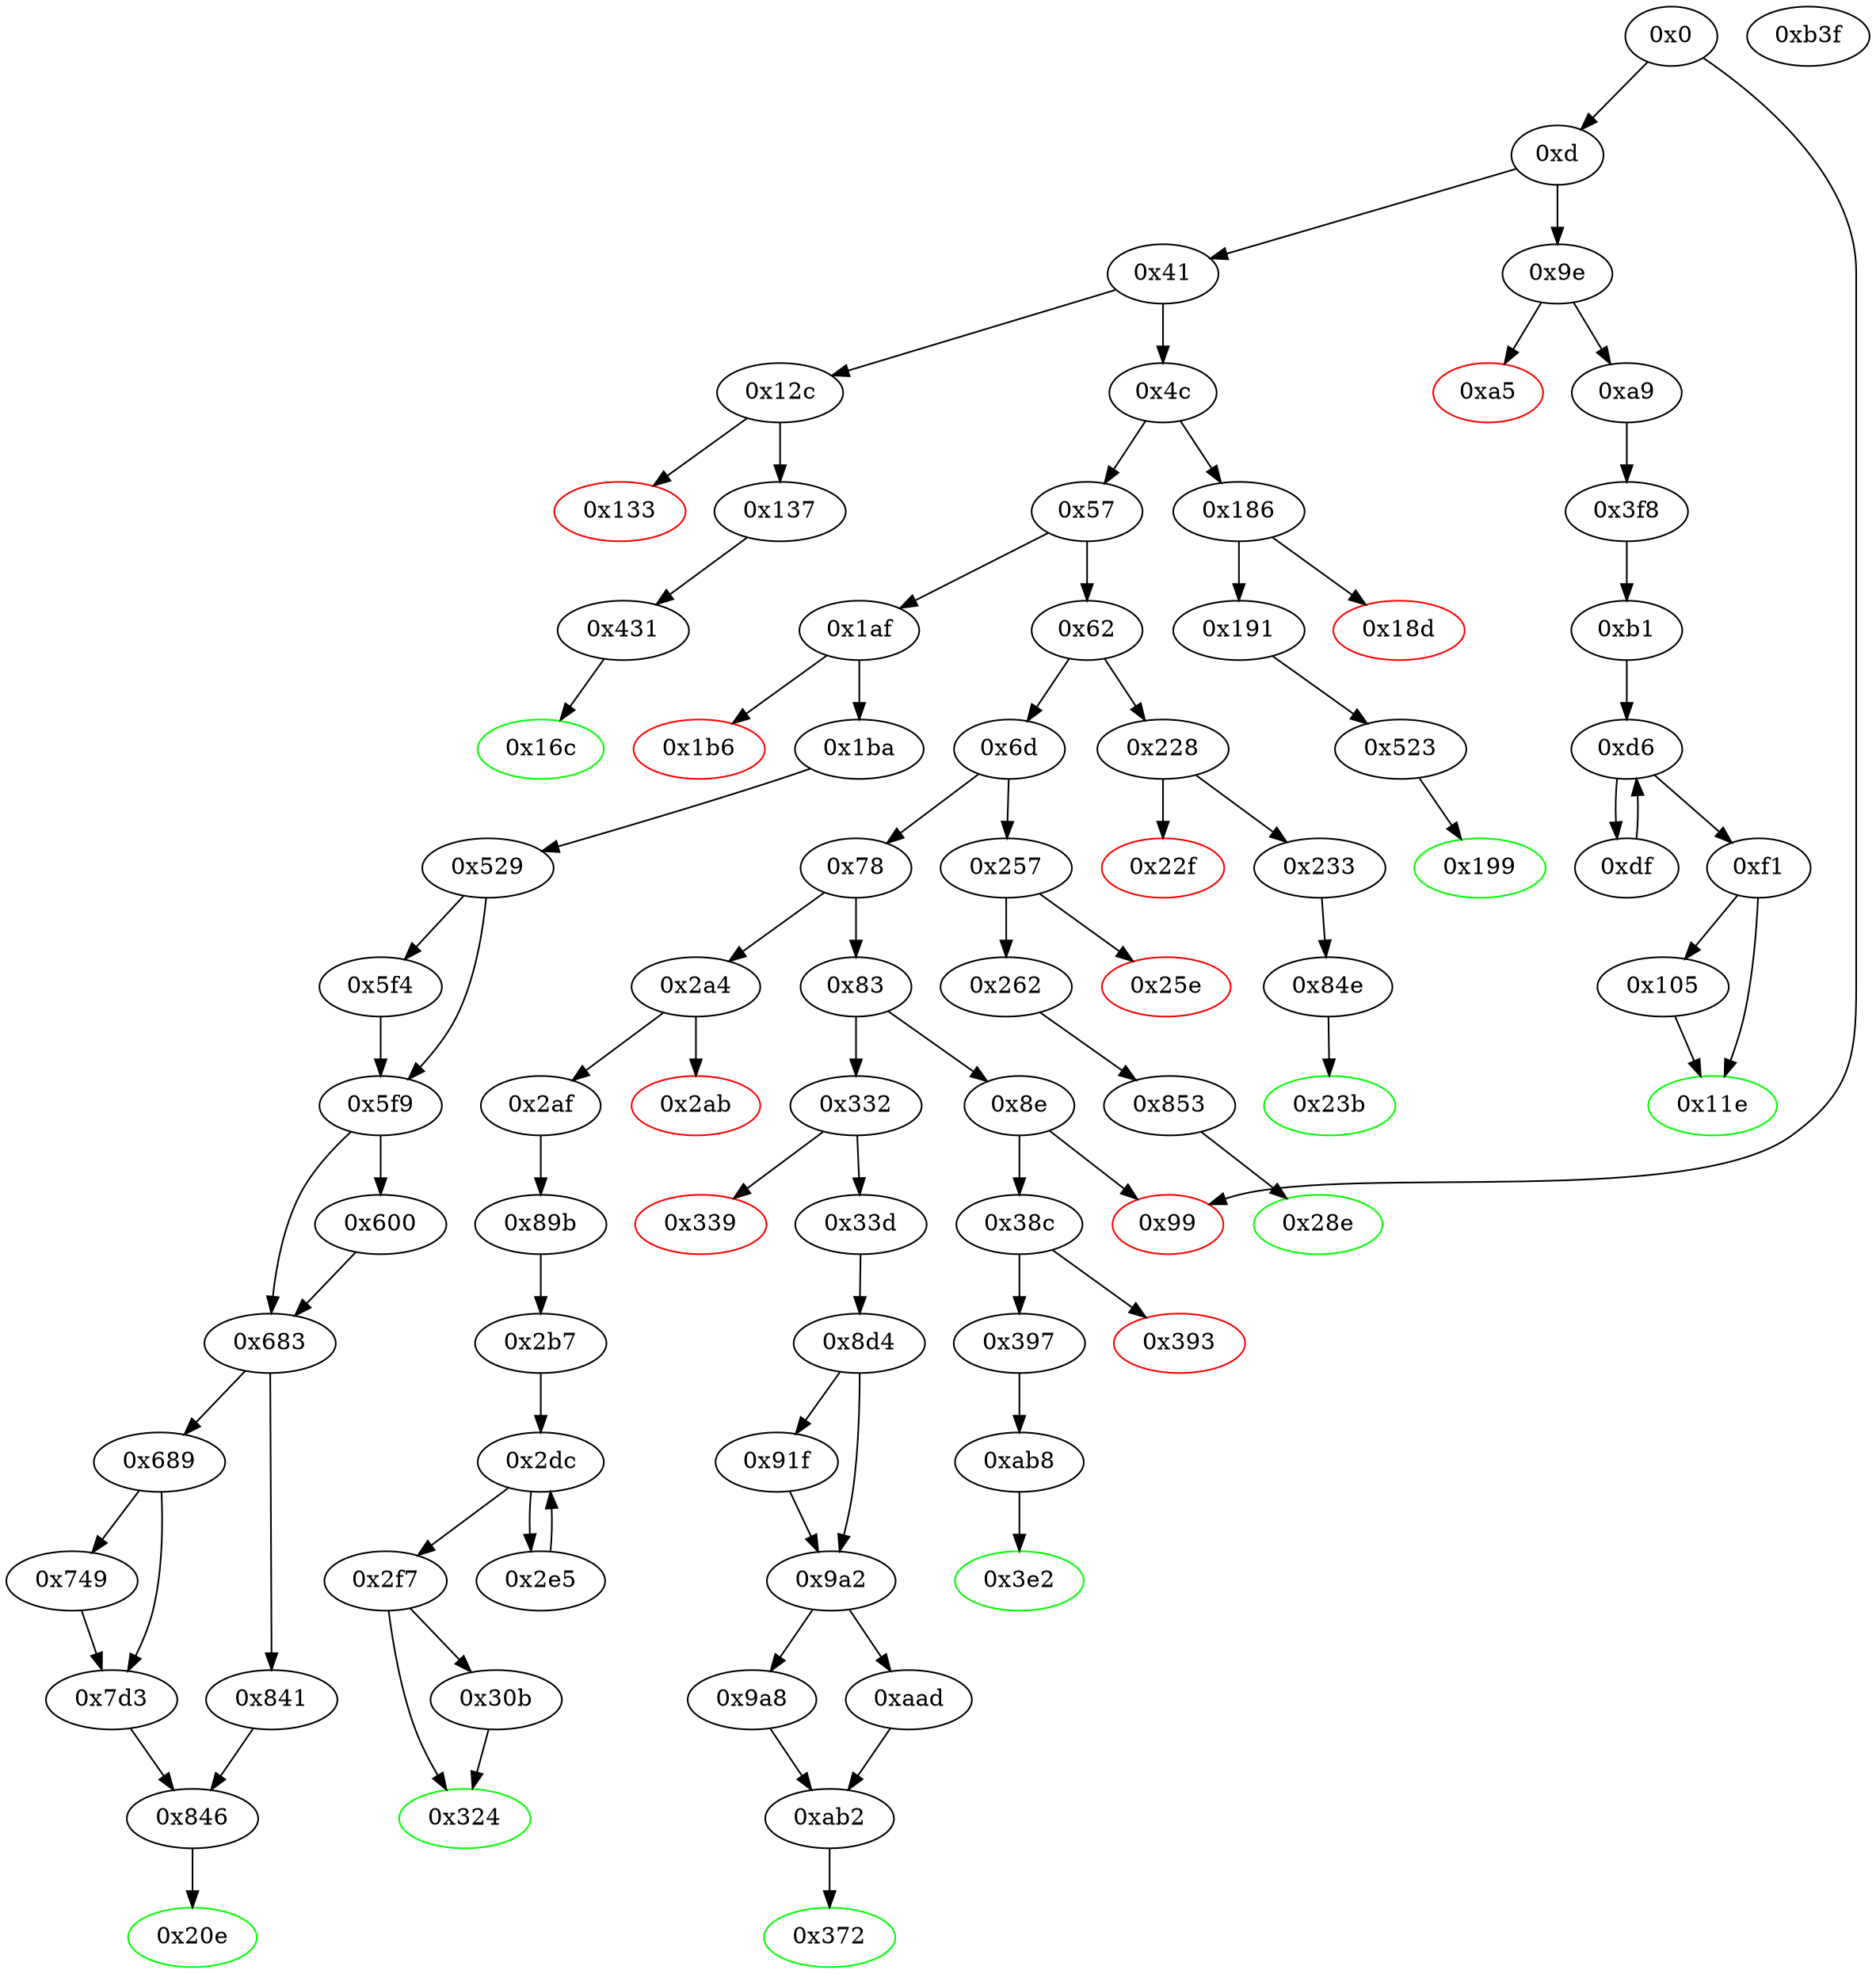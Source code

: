 strict digraph "" {
"0xd" [fillcolor=white, id="0xd", style=filled, tooltip="Block 0xd\n[0xd:0x40]\n---\nPredecessors: [0x0]\nSuccessors: [0x41, 0x9e]\n---\n0xd PUSH1 0x0\n0xf CALLDATALOAD\n0x10 PUSH29 0x100000000000000000000000000000000000000000000000000000000\n0x2e SWAP1\n0x2f DIV\n0x30 PUSH4 0xffffffff\n0x35 AND\n0x36 DUP1\n0x37 PUSH4 0x6fdde03\n0x3c EQ\n0x3d PUSH2 0x9e\n0x40 JUMPI\n---\n0xd: V6 = 0x0\n0xf: V7 = CALLDATALOAD 0x0\n0x10: V8 = 0x100000000000000000000000000000000000000000000000000000000\n0x2f: V9 = DIV V7 0x100000000000000000000000000000000000000000000000000000000\n0x30: V10 = 0xffffffff\n0x35: V11 = AND 0xffffffff V9\n0x37: V12 = 0x6fdde03\n0x3c: V13 = EQ 0x6fdde03 V11\n0x3d: V14 = 0x9e\n0x40: JUMPI 0x9e V13\n---\nEntry stack: []\nStack pops: 0\nStack additions: [V11]\nExit stack: [V11]\n\nDef sites:\n"];
"0x523" [fillcolor=white, id="0x523", style=filled, tooltip="Block 0x523\n[0x523:0x528]\n---\nPredecessors: [0x191]\nSuccessors: [0x199]\n---\n0x523 JUMPDEST\n0x524 PUSH1 0x3\n0x526 SLOAD\n0x527 DUP2\n0x528 JUMP\n---\n0x523: JUMPDEST \n0x524: V337 = 0x3\n0x526: V338 = S[0x3]\n0x528: JUMP 0x199\n---\nEntry stack: [V11, 0x199]\nStack pops: 1\nStack additions: [S0, V338]\nExit stack: [V11, 0x199, V338]\n\nDef sites:\nV11: {0xd.0x35}\n0x199: {0x191.0x192}\n"];
"0x18d" [color=red, fillcolor=white, id="0x18d", style=filled, tooltip="Block 0x18d\n[0x18d:0x190]\n---\nPredecessors: [0x186]\nSuccessors: []\n---\n0x18d PUSH1 0x0\n0x18f DUP1\n0x190 REVERT\n---\n0x18d: V116 = 0x0\n0x190: REVERT 0x0 0x0\n---\nEntry stack: [V11]\nStack pops: 0\nStack additions: []\nExit stack: [V11]\n\nDef sites:\nV11: {0xd.0x35}\n"];
"0xab8" [fillcolor=white, id="0xab8", style=filled, tooltip="Block 0xab8\n[0xab8:0xb3e]\n---\nPredecessors: [0x397]\nSuccessors: [0x3e2]\n---\n0xab8 JUMPDEST\n0xab9 PUSH1 0x0\n0xabb PUSH1 0x1\n0xabd PUSH1 0x0\n0xabf DUP5\n0xac0 PUSH20 0xffffffffffffffffffffffffffffffffffffffff\n0xad5 AND\n0xad6 PUSH20 0xffffffffffffffffffffffffffffffffffffffff\n0xaeb AND\n0xaec DUP2\n0xaed MSTORE\n0xaee PUSH1 0x20\n0xaf0 ADD\n0xaf1 SWAP1\n0xaf2 DUP2\n0xaf3 MSTORE\n0xaf4 PUSH1 0x20\n0xaf6 ADD\n0xaf7 PUSH1 0x0\n0xaf9 SHA3\n0xafa PUSH1 0x0\n0xafc DUP4\n0xafd PUSH20 0xffffffffffffffffffffffffffffffffffffffff\n0xb12 AND\n0xb13 PUSH20 0xffffffffffffffffffffffffffffffffffffffff\n0xb28 AND\n0xb29 DUP2\n0xb2a MSTORE\n0xb2b PUSH1 0x20\n0xb2d ADD\n0xb2e SWAP1\n0xb2f DUP2\n0xb30 MSTORE\n0xb31 PUSH1 0x20\n0xb33 ADD\n0xb34 PUSH1 0x0\n0xb36 SHA3\n0xb37 SLOAD\n0xb38 SWAP1\n0xb39 POP\n0xb3a SWAP3\n0xb3b SWAP2\n0xb3c POP\n0xb3d POP\n0xb3e JUMP\n---\n0xab8: JUMPDEST \n0xab9: V602 = 0x0\n0xabb: V603 = 0x1\n0xabd: V604 = 0x0\n0xac0: V605 = 0xffffffffffffffffffffffffffffffffffffffff\n0xad5: V606 = AND 0xffffffffffffffffffffffffffffffffffffffff V274\n0xad6: V607 = 0xffffffffffffffffffffffffffffffffffffffff\n0xaeb: V608 = AND 0xffffffffffffffffffffffffffffffffffffffff V606\n0xaed: M[0x0] = V608\n0xaee: V609 = 0x20\n0xaf0: V610 = ADD 0x20 0x0\n0xaf3: M[0x20] = 0x1\n0xaf4: V611 = 0x20\n0xaf6: V612 = ADD 0x20 0x20\n0xaf7: V613 = 0x0\n0xaf9: V614 = SHA3 0x0 0x40\n0xafa: V615 = 0x0\n0xafd: V616 = 0xffffffffffffffffffffffffffffffffffffffff\n0xb12: V617 = AND 0xffffffffffffffffffffffffffffffffffffffff V279\n0xb13: V618 = 0xffffffffffffffffffffffffffffffffffffffff\n0xb28: V619 = AND 0xffffffffffffffffffffffffffffffffffffffff V617\n0xb2a: M[0x0] = V619\n0xb2b: V620 = 0x20\n0xb2d: V621 = ADD 0x20 0x0\n0xb30: M[0x20] = V614\n0xb31: V622 = 0x20\n0xb33: V623 = ADD 0x20 0x20\n0xb34: V624 = 0x0\n0xb36: V625 = SHA3 0x0 0x40\n0xb37: V626 = S[V625]\n0xb3e: JUMP 0x3e2\n---\nEntry stack: [V11, 0x3e2, V274, V279]\nStack pops: 3\nStack additions: [V626]\nExit stack: [V11, V626]\n\nDef sites:\nV11: {0xd.0x35}\n0x3e2: {0x397.0x398}\nV274: {0x397.0x3b5}\nV279: {0x397.0x3d4}\n"];
"0x9a8" [fillcolor=white, id="0x9a8", style=filled, tooltip="Block 0x9a8\n[0x9a8:0xaac]\n---\nPredecessors: [0x9a2]\nSuccessors: [0xab2]\n---\n0x9a8 DUP2\n0x9a9 PUSH1 0x0\n0x9ab DUP1\n0x9ac CALLER\n0x9ad PUSH20 0xffffffffffffffffffffffffffffffffffffffff\n0x9c2 AND\n0x9c3 PUSH20 0xffffffffffffffffffffffffffffffffffffffff\n0x9d8 AND\n0x9d9 DUP2\n0x9da MSTORE\n0x9db PUSH1 0x20\n0x9dd ADD\n0x9de SWAP1\n0x9df DUP2\n0x9e0 MSTORE\n0x9e1 PUSH1 0x20\n0x9e3 ADD\n0x9e4 PUSH1 0x0\n0x9e6 SHA3\n0x9e7 PUSH1 0x0\n0x9e9 DUP3\n0x9ea DUP3\n0x9eb SLOAD\n0x9ec SUB\n0x9ed SWAP3\n0x9ee POP\n0x9ef POP\n0x9f0 DUP2\n0x9f1 SWAP1\n0x9f2 SSTORE\n0x9f3 POP\n0x9f4 DUP2\n0x9f5 PUSH1 0x0\n0x9f7 DUP1\n0x9f8 DUP6\n0x9f9 PUSH20 0xffffffffffffffffffffffffffffffffffffffff\n0xa0e AND\n0xa0f PUSH20 0xffffffffffffffffffffffffffffffffffffffff\n0xa24 AND\n0xa25 DUP2\n0xa26 MSTORE\n0xa27 PUSH1 0x20\n0xa29 ADD\n0xa2a SWAP1\n0xa2b DUP2\n0xa2c MSTORE\n0xa2d PUSH1 0x20\n0xa2f ADD\n0xa30 PUSH1 0x0\n0xa32 SHA3\n0xa33 PUSH1 0x0\n0xa35 DUP3\n0xa36 DUP3\n0xa37 SLOAD\n0xa38 ADD\n0xa39 SWAP3\n0xa3a POP\n0xa3b POP\n0xa3c DUP2\n0xa3d SWAP1\n0xa3e SSTORE\n0xa3f POP\n0xa40 DUP3\n0xa41 PUSH20 0xffffffffffffffffffffffffffffffffffffffff\n0xa56 AND\n0xa57 CALLER\n0xa58 PUSH20 0xffffffffffffffffffffffffffffffffffffffff\n0xa6d AND\n0xa6e PUSH32 0xddf252ad1be2c89b69c2b068fc378daa952ba7f163c4a11628f55a4df523b3ef\n0xa8f DUP5\n0xa90 PUSH1 0x40\n0xa92 MLOAD\n0xa93 DUP1\n0xa94 DUP3\n0xa95 DUP2\n0xa96 MSTORE\n0xa97 PUSH1 0x20\n0xa99 ADD\n0xa9a SWAP2\n0xa9b POP\n0xa9c POP\n0xa9d PUSH1 0x40\n0xa9f MLOAD\n0xaa0 DUP1\n0xaa1 SWAP2\n0xaa2 SUB\n0xaa3 SWAP1\n0xaa4 LOG3\n0xaa5 PUSH1 0x1\n0xaa7 SWAP1\n0xaa8 POP\n0xaa9 PUSH2 0xab2\n0xaac JUMP\n---\n0x9a9: V557 = 0x0\n0x9ac: V558 = CALLER\n0x9ad: V559 = 0xffffffffffffffffffffffffffffffffffffffff\n0x9c2: V560 = AND 0xffffffffffffffffffffffffffffffffffffffff V558\n0x9c3: V561 = 0xffffffffffffffffffffffffffffffffffffffff\n0x9d8: V562 = AND 0xffffffffffffffffffffffffffffffffffffffff V560\n0x9da: M[0x0] = V562\n0x9db: V563 = 0x20\n0x9dd: V564 = ADD 0x20 0x0\n0x9e0: M[0x20] = 0x0\n0x9e1: V565 = 0x20\n0x9e3: V566 = ADD 0x20 0x20\n0x9e4: V567 = 0x0\n0x9e6: V568 = SHA3 0x0 0x40\n0x9e7: V569 = 0x0\n0x9eb: V570 = S[V568]\n0x9ec: V571 = SUB V570 V251\n0x9f2: S[V568] = V571\n0x9f5: V572 = 0x0\n0x9f9: V573 = 0xffffffffffffffffffffffffffffffffffffffff\n0xa0e: V574 = AND 0xffffffffffffffffffffffffffffffffffffffff V248\n0xa0f: V575 = 0xffffffffffffffffffffffffffffffffffffffff\n0xa24: V576 = AND 0xffffffffffffffffffffffffffffffffffffffff V574\n0xa26: M[0x0] = V576\n0xa27: V577 = 0x20\n0xa29: V578 = ADD 0x20 0x0\n0xa2c: M[0x20] = 0x0\n0xa2d: V579 = 0x20\n0xa2f: V580 = ADD 0x20 0x20\n0xa30: V581 = 0x0\n0xa32: V582 = SHA3 0x0 0x40\n0xa33: V583 = 0x0\n0xa37: V584 = S[V582]\n0xa38: V585 = ADD V584 V251\n0xa3e: S[V582] = V585\n0xa41: V586 = 0xffffffffffffffffffffffffffffffffffffffff\n0xa56: V587 = AND 0xffffffffffffffffffffffffffffffffffffffff V248\n0xa57: V588 = CALLER\n0xa58: V589 = 0xffffffffffffffffffffffffffffffffffffffff\n0xa6d: V590 = AND 0xffffffffffffffffffffffffffffffffffffffff V588\n0xa6e: V591 = 0xddf252ad1be2c89b69c2b068fc378daa952ba7f163c4a11628f55a4df523b3ef\n0xa90: V592 = 0x40\n0xa92: V593 = M[0x40]\n0xa96: M[V593] = V251\n0xa97: V594 = 0x20\n0xa99: V595 = ADD 0x20 V593\n0xa9d: V596 = 0x40\n0xa9f: V597 = M[0x40]\n0xaa2: V598 = SUB V595 V597\n0xaa4: LOG V597 V598 0xddf252ad1be2c89b69c2b068fc378daa952ba7f163c4a11628f55a4df523b3ef V590 V587\n0xaa5: V599 = 0x1\n0xaa9: V600 = 0xab2\n0xaac: JUMP 0xab2\n---\nEntry stack: [V11, 0x372, V248, V251, 0x0]\nStack pops: 3\nStack additions: [S2, S1, 0x1]\nExit stack: [V11, 0x372, V248, V251, 0x1]\n\nDef sites:\nV11: {0xd.0x35}\n0x372: {0x33d.0x33e}\nV248: {0x33d.0x35b}\nV251: {0x33d.0x364}\n0x0: {0x8d4.0x8d5}\n"];
"0x84e" [fillcolor=white, id="0x84e", style=filled, tooltip="Block 0x84e\n[0x84e:0x852]\n---\nPredecessors: [0x233]\nSuccessors: [0x23b]\n---\n0x84e JUMPDEST\n0x84f PUSH1 0x12\n0x851 DUP2\n0x852 JUMP\n---\n0x84e: JUMPDEST \n0x84f: V488 = 0x12\n0x852: JUMP 0x23b\n---\nEntry stack: [V11, 0x23b]\nStack pops: 1\nStack additions: [S0, 0x12]\nExit stack: [V11, 0x23b, 0x12]\n\nDef sites:\nV11: {0xd.0x35}\n0x23b: {0x233.0x234}\n"];
"0x11e" [color=green, fillcolor=white, id="0x11e", style=filled, tooltip="Block 0x11e\n[0x11e:0x12b]\n---\nPredecessors: [0xf1, 0x105]\nSuccessors: []\n---\n0x11e JUMPDEST\n0x11f POP\n0x120 SWAP3\n0x121 POP\n0x122 POP\n0x123 POP\n0x124 PUSH1 0x40\n0x126 MLOAD\n0x127 DUP1\n0x128 SWAP2\n0x129 SUB\n0x12a SWAP1\n0x12b RETURN\n---\n0x11e: JUMPDEST \n0x124: V84 = 0x40\n0x126: V85 = M[0x40]\n0x129: V86 = SUB S1 V85\n0x12b: RETURN V85 V86\n---\nEntry stack: [V11, 0xb1, V291, V47, V47, S1, V69]\nStack pops: 5\nStack additions: []\nExit stack: [V11, 0xb1]\n\nDef sites:\nV11: {0xd.0x35}\n0xb1: {0xa9.0xaa}\nV291: {0x3f8.0x3fc}\nV47: {0xb1.0xb4}\nV47: {0xb1.0xb4}\nS1: {0xf1.0xfa, 0x105.0x11b}\nV69: {0xf1.0xfe}\n"];
"0x262" [fillcolor=white, id="0x262", style=filled, tooltip="Block 0x262\n[0x262:0x28d]\n---\nPredecessors: [0x257]\nSuccessors: [0x853]\n---\n0x262 JUMPDEST\n0x263 PUSH2 0x28e\n0x266 PUSH1 0x4\n0x268 DUP1\n0x269 DUP1\n0x26a CALLDATALOAD\n0x26b PUSH20 0xffffffffffffffffffffffffffffffffffffffff\n0x280 AND\n0x281 SWAP1\n0x282 PUSH1 0x20\n0x284 ADD\n0x285 SWAP1\n0x286 SWAP2\n0x287 SWAP1\n0x288 POP\n0x289 POP\n0x28a PUSH2 0x853\n0x28d JUMP\n---\n0x262: JUMPDEST \n0x263: V178 = 0x28e\n0x266: V179 = 0x4\n0x26a: V180 = CALLDATALOAD 0x4\n0x26b: V181 = 0xffffffffffffffffffffffffffffffffffffffff\n0x280: V182 = AND 0xffffffffffffffffffffffffffffffffffffffff V180\n0x282: V183 = 0x20\n0x284: V184 = ADD 0x20 0x4\n0x28a: V185 = 0x853\n0x28d: JUMP 0x853\n---\nEntry stack: [V11]\nStack pops: 0\nStack additions: [0x28e, V182]\nExit stack: [V11, 0x28e, V182]\n\nDef sites:\nV11: {0xd.0x35}\n"];
"0x9a2" [fillcolor=white, id="0x9a2", style=filled, tooltip="Block 0x9a2\n[0x9a2:0x9a7]\n---\nPredecessors: [0x8d4, 0x91f]\nSuccessors: [0x9a8, 0xaad]\n---\n0x9a2 JUMPDEST\n0x9a3 ISZERO\n0x9a4 PUSH2 0xaad\n0x9a7 JUMPI\n---\n0x9a2: JUMPDEST \n0x9a3: V555 = ISZERO S0\n0x9a4: V556 = 0xaad\n0x9a7: JUMPI 0xaad V555\n---\nEntry stack: [V11, 0x372, V248, V251, 0x0, S0]\nStack pops: 1\nStack additions: []\nExit stack: [V11, 0x372, V248, V251, 0x0]\n\nDef sites:\nV11: {0xd.0x35}\n0x372: {0x33d.0x33e}\nV248: {0x33d.0x35b}\nV251: {0x33d.0x364}\n0x0: {0x8d4.0x8d5}\nS0: {0x8d4.0x918, 0x91f.0x9a1}\n"];
"0x38c" [fillcolor=white, id="0x38c", style=filled, tooltip="Block 0x38c\n[0x38c:0x392]\n---\nPredecessors: [0x8e]\nSuccessors: [0x393, 0x397]\n---\n0x38c JUMPDEST\n0x38d CALLVALUE\n0x38e ISZERO\n0x38f PUSH2 0x397\n0x392 JUMPI\n---\n0x38c: JUMPDEST \n0x38d: V266 = CALLVALUE\n0x38e: V267 = ISZERO V266\n0x38f: V268 = 0x397\n0x392: JUMPI 0x397 V267\n---\nEntry stack: [V11]\nStack pops: 0\nStack additions: []\nExit stack: [V11]\n\nDef sites:\nV11: {0xd.0x35}\n"];
"0x78" [fillcolor=white, id="0x78", style=filled, tooltip="Block 0x78\n[0x78:0x82]\n---\nPredecessors: [0x6d]\nSuccessors: [0x83, 0x2a4]\n---\n0x78 DUP1\n0x79 PUSH4 0x95d89b41\n0x7e EQ\n0x7f PUSH2 0x2a4\n0x82 JUMPI\n---\n0x79: V30 = 0x95d89b41\n0x7e: V31 = EQ 0x95d89b41 V11\n0x7f: V32 = 0x2a4\n0x82: JUMPI 0x2a4 V31\n---\nEntry stack: [V11]\nStack pops: 1\nStack additions: [S0]\nExit stack: [V11]\n\nDef sites:\nV11: {0xd.0x35}\n"];
"0x137" [fillcolor=white, id="0x137", style=filled, tooltip="Block 0x137\n[0x137:0x16b]\n---\nPredecessors: [0x12c]\nSuccessors: [0x431]\n---\n0x137 JUMPDEST\n0x138 PUSH2 0x16c\n0x13b PUSH1 0x4\n0x13d DUP1\n0x13e DUP1\n0x13f CALLDATALOAD\n0x140 PUSH20 0xffffffffffffffffffffffffffffffffffffffff\n0x155 AND\n0x156 SWAP1\n0x157 PUSH1 0x20\n0x159 ADD\n0x15a SWAP1\n0x15b SWAP2\n0x15c SWAP1\n0x15d DUP1\n0x15e CALLDATALOAD\n0x15f SWAP1\n0x160 PUSH1 0x20\n0x162 ADD\n0x163 SWAP1\n0x164 SWAP2\n0x165 SWAP1\n0x166 POP\n0x167 POP\n0x168 PUSH2 0x431\n0x16b JUMP\n---\n0x137: JUMPDEST \n0x138: V91 = 0x16c\n0x13b: V92 = 0x4\n0x13f: V93 = CALLDATALOAD 0x4\n0x140: V94 = 0xffffffffffffffffffffffffffffffffffffffff\n0x155: V95 = AND 0xffffffffffffffffffffffffffffffffffffffff V93\n0x157: V96 = 0x20\n0x159: V97 = ADD 0x20 0x4\n0x15e: V98 = CALLDATALOAD 0x24\n0x160: V99 = 0x20\n0x162: V100 = ADD 0x20 0x24\n0x168: V101 = 0x431\n0x16b: JUMP 0x431\n---\nEntry stack: [V11]\nStack pops: 0\nStack additions: [0x16c, V95, V98]\nExit stack: [V11, 0x16c, V95, V98]\n\nDef sites:\nV11: {0xd.0x35}\n"];
"0xd6" [fillcolor=white, id="0xd6", style=filled, tooltip="Block 0xd6\n[0xd6:0xde]\n---\nPredecessors: [0xb1, 0xdf]\nSuccessors: [0xdf, 0xf1]\n---\n0xd6 JUMPDEST\n0xd7 DUP4\n0xd8 DUP2\n0xd9 LT\n0xda ISZERO\n0xdb PUSH2 0xf1\n0xde JUMPI\n---\n0xd6: JUMPDEST \n0xd9: V58 = LT S0 V54\n0xda: V59 = ISZERO V58\n0xdb: V60 = 0xf1\n0xde: JUMPI 0xf1 V59\n---\nEntry stack: [V11, 0xb1, V291, V47, V47, V53, V56, V54, V54, V53, V56, S0]\nStack pops: 4\nStack additions: [S3, S2, S1, S0]\nExit stack: [V11, 0xb1, V291, V47, V47, V53, V56, V54, V54, V53, V56, S0]\n\nDef sites:\nV11: {0xd.0x35}\n0xb1: {0xa9.0xaa}\nV291: {0x3f8.0x3fc}\nV47: {0xb1.0xb4}\nV47: {0xb1.0xb4}\nV53: {0xb1.0xc7}\nV56: {0xb1.0xcf}\nV54: {0xb1.0xcb}\nV54: {0xb1.0xcb}\nV53: {0xb1.0xc7}\nV56: {0xb1.0xcf}\nS0: {0xb1.0xd4, 0xdf.0xea}\n"];
"0x6d" [fillcolor=white, id="0x6d", style=filled, tooltip="Block 0x6d\n[0x6d:0x77]\n---\nPredecessors: [0x62]\nSuccessors: [0x78, 0x257]\n---\n0x6d DUP1\n0x6e PUSH4 0x70a08231\n0x73 EQ\n0x74 PUSH2 0x257\n0x77 JUMPI\n---\n0x6e: V27 = 0x70a08231\n0x73: V28 = EQ 0x70a08231 V11\n0x74: V29 = 0x257\n0x77: JUMPI 0x257 V28\n---\nEntry stack: [V11]\nStack pops: 1\nStack additions: [S0]\nExit stack: [V11]\n\nDef sites:\nV11: {0xd.0x35}\n"];
"0x83" [fillcolor=white, id="0x83", style=filled, tooltip="Block 0x83\n[0x83:0x8d]\n---\nPredecessors: [0x78]\nSuccessors: [0x8e, 0x332]\n---\n0x83 DUP1\n0x84 PUSH4 0xa9059cbb\n0x89 EQ\n0x8a PUSH2 0x332\n0x8d JUMPI\n---\n0x84: V33 = 0xa9059cbb\n0x89: V34 = EQ 0xa9059cbb V11\n0x8a: V35 = 0x332\n0x8d: JUMPI 0x332 V34\n---\nEntry stack: [V11]\nStack pops: 1\nStack additions: [S0]\nExit stack: [V11]\n\nDef sites:\nV11: {0xd.0x35}\n"];
"0x57" [fillcolor=white, id="0x57", style=filled, tooltip="Block 0x57\n[0x57:0x61]\n---\nPredecessors: [0x4c]\nSuccessors: [0x62, 0x1af]\n---\n0x57 DUP1\n0x58 PUSH4 0x23b872dd\n0x5d EQ\n0x5e PUSH2 0x1af\n0x61 JUMPI\n---\n0x58: V21 = 0x23b872dd\n0x5d: V22 = EQ 0x23b872dd V11\n0x5e: V23 = 0x1af\n0x61: JUMPI 0x1af V22\n---\nEntry stack: [V11]\nStack pops: 1\nStack additions: [S0]\nExit stack: [V11]\n\nDef sites:\nV11: {0xd.0x35}\n"];
"0x683" [fillcolor=white, id="0x683", style=filled, tooltip="Block 0x683\n[0x683:0x688]\n---\nPredecessors: [0x5f9, 0x600]\nSuccessors: [0x689, 0x841]\n---\n0x683 JUMPDEST\n0x684 ISZERO\n0x685 PUSH2 0x841\n0x688 JUMPI\n---\n0x683: JUMPDEST \n0x684: V412 = ISZERO S0\n0x685: V413 = 0x841\n0x688: JUMPI 0x841 V412\n---\nEntry stack: [V11, 0x20e, V134, V139, V142, 0x0, V364, S0]\nStack pops: 1\nStack additions: []\nExit stack: [V11, 0x20e, V134, V139, V142, 0x0, V364]\n\nDef sites:\nV11: {0xd.0x35}\n0x20e: {0x1ba.0x1bb}\nV134: {0x1ba.0x1d8}\nV139: {0x1ba.0x1f7}\nV142: {0x1ba.0x200}\n0x0: {0x529.0x52a}\nV364: {0x529.0x5a9}\nS0: {0x529.0x5ed, 0x600.0x682, 0x5f4.0x5f8}\n"];
"0x1af" [fillcolor=white, id="0x1af", style=filled, tooltip="Block 0x1af\n[0x1af:0x1b5]\n---\nPredecessors: [0x57]\nSuccessors: [0x1b6, 0x1ba]\n---\n0x1af JUMPDEST\n0x1b0 CALLVALUE\n0x1b1 ISZERO\n0x1b2 PUSH2 0x1ba\n0x1b5 JUMPI\n---\n0x1af: JUMPDEST \n0x1b0: V126 = CALLVALUE\n0x1b1: V127 = ISZERO V126\n0x1b2: V128 = 0x1ba\n0x1b5: JUMPI 0x1ba V127\n---\nEntry stack: [V11]\nStack pops: 0\nStack additions: []\nExit stack: [V11]\n\nDef sites:\nV11: {0xd.0x35}\n"];
"0x5f4" [fillcolor=white, id="0x5f4", style=filled, tooltip="Block 0x5f4\n[0x5f4:0x5f8]\n---\nPredecessors: [0x529]\nSuccessors: [0x5f9]\n---\n0x5f4 POP\n0x5f5 DUP3\n0x5f6 DUP2\n0x5f7 LT\n0x5f8 ISZERO\n---\n0x5f7: V381 = LT V364 V142\n0x5f8: V382 = ISZERO V381\n---\nEntry stack: [V11, 0x20e, V134, V139, V142, 0x0, V364, V378]\nStack pops: 4\nStack additions: [S3, S2, S1, V382]\nExit stack: [V11, 0x20e, V134, V139, V142, 0x0, V364, V382]\n\nDef sites:\nV11: {0xd.0x35}\n0x20e: {0x1ba.0x1bb}\nV134: {0x1ba.0x1d8}\nV139: {0x1ba.0x1f7}\nV142: {0x1ba.0x200}\n0x0: {0x529.0x52a}\nV364: {0x529.0x5a9}\nV378: {0x529.0x5ed}\n"];
"0x2b7" [fillcolor=white, id="0x2b7", style=filled, tooltip="Block 0x2b7\n[0x2b7:0x2db]\n---\nPredecessors: [0x89b]\nSuccessors: [0x2dc]\n---\n0x2b7 JUMPDEST\n0x2b8 PUSH1 0x40\n0x2ba MLOAD\n0x2bb DUP1\n0x2bc DUP1\n0x2bd PUSH1 0x20\n0x2bf ADD\n0x2c0 DUP3\n0x2c1 DUP2\n0x2c2 SUB\n0x2c3 DUP3\n0x2c4 MSTORE\n0x2c5 DUP4\n0x2c6 DUP2\n0x2c7 DUP2\n0x2c8 MLOAD\n0x2c9 DUP2\n0x2ca MSTORE\n0x2cb PUSH1 0x20\n0x2cd ADD\n0x2ce SWAP2\n0x2cf POP\n0x2d0 DUP1\n0x2d1 MLOAD\n0x2d2 SWAP1\n0x2d3 PUSH1 0x20\n0x2d5 ADD\n0x2d6 SWAP1\n0x2d7 DUP1\n0x2d8 DUP4\n0x2d9 DUP4\n0x2da PUSH1 0x0\n---\n0x2b7: JUMPDEST \n0x2b8: V199 = 0x40\n0x2ba: V200 = M[0x40]\n0x2bd: V201 = 0x20\n0x2bf: V202 = ADD 0x20 V200\n0x2c2: V203 = SUB V202 V200\n0x2c4: M[V200] = V203\n0x2c8: V204 = M[V503]\n0x2ca: M[V202] = V204\n0x2cb: V205 = 0x20\n0x2cd: V206 = ADD 0x20 V202\n0x2d1: V207 = M[V503]\n0x2d3: V208 = 0x20\n0x2d5: V209 = ADD 0x20 V503\n0x2da: V210 = 0x0\n---\nEntry stack: [V11, 0x2b7, V503]\nStack pops: 1\nStack additions: [S0, V200, V200, V206, V209, V207, V207, V206, V209, 0x0]\nExit stack: [V11, 0x2b7, V503, V200, V200, V206, V209, V207, V207, V206, V209, 0x0]\n\nDef sites:\nV11: {0xd.0x35}\n0x2b7: {0x2af.0x2b0}\nV503: {0x89b.0x89f}\n"];
"0x16c" [color=green, fillcolor=white, id="0x16c", style=filled, tooltip="Block 0x16c\n[0x16c:0x185]\n---\nPredecessors: [0x431]\nSuccessors: []\n---\n0x16c JUMPDEST\n0x16d PUSH1 0x40\n0x16f MLOAD\n0x170 DUP1\n0x171 DUP3\n0x172 ISZERO\n0x173 ISZERO\n0x174 ISZERO\n0x175 ISZERO\n0x176 DUP2\n0x177 MSTORE\n0x178 PUSH1 0x20\n0x17a ADD\n0x17b SWAP2\n0x17c POP\n0x17d POP\n0x17e PUSH1 0x40\n0x180 MLOAD\n0x181 DUP1\n0x182 SWAP2\n0x183 SUB\n0x184 SWAP1\n0x185 RETURN\n---\n0x16c: JUMPDEST \n0x16d: V102 = 0x40\n0x16f: V103 = M[0x40]\n0x172: V104 = ISZERO 0x1\n0x173: V105 = ISZERO 0x0\n0x174: V106 = ISZERO 0x1\n0x175: V107 = ISZERO 0x0\n0x177: M[V103] = 0x1\n0x178: V108 = 0x20\n0x17a: V109 = ADD 0x20 V103\n0x17e: V110 = 0x40\n0x180: V111 = M[0x40]\n0x183: V112 = SUB V109 V111\n0x185: RETURN V111 V112\n---\nEntry stack: [V11, 0x1]\nStack pops: 1\nStack additions: []\nExit stack: [V11]\n\nDef sites:\nV11: {0xd.0x35}\n0x1: {0x431.0x51a}\n"];
"0x431" [fillcolor=white, id="0x431", style=filled, tooltip="Block 0x431\n[0x431:0x522]\n---\nPredecessors: [0x137]\nSuccessors: [0x16c]\n---\n0x431 JUMPDEST\n0x432 PUSH1 0x0\n0x434 DUP2\n0x435 PUSH1 0x1\n0x437 PUSH1 0x0\n0x439 CALLER\n0x43a PUSH20 0xffffffffffffffffffffffffffffffffffffffff\n0x44f AND\n0x450 PUSH20 0xffffffffffffffffffffffffffffffffffffffff\n0x465 AND\n0x466 DUP2\n0x467 MSTORE\n0x468 PUSH1 0x20\n0x46a ADD\n0x46b SWAP1\n0x46c DUP2\n0x46d MSTORE\n0x46e PUSH1 0x20\n0x470 ADD\n0x471 PUSH1 0x0\n0x473 SHA3\n0x474 PUSH1 0x0\n0x476 DUP6\n0x477 PUSH20 0xffffffffffffffffffffffffffffffffffffffff\n0x48c AND\n0x48d PUSH20 0xffffffffffffffffffffffffffffffffffffffff\n0x4a2 AND\n0x4a3 DUP2\n0x4a4 MSTORE\n0x4a5 PUSH1 0x20\n0x4a7 ADD\n0x4a8 SWAP1\n0x4a9 DUP2\n0x4aa MSTORE\n0x4ab PUSH1 0x20\n0x4ad ADD\n0x4ae PUSH1 0x0\n0x4b0 SHA3\n0x4b1 DUP2\n0x4b2 SWAP1\n0x4b3 SSTORE\n0x4b4 POP\n0x4b5 DUP3\n0x4b6 PUSH20 0xffffffffffffffffffffffffffffffffffffffff\n0x4cb AND\n0x4cc CALLER\n0x4cd PUSH20 0xffffffffffffffffffffffffffffffffffffffff\n0x4e2 AND\n0x4e3 PUSH32 0x8c5be1e5ebec7d5bd14f71427d1e84f3dd0314c0f7b2291e5b200ac8c7c3b925\n0x504 DUP5\n0x505 PUSH1 0x40\n0x507 MLOAD\n0x508 DUP1\n0x509 DUP3\n0x50a DUP2\n0x50b MSTORE\n0x50c PUSH1 0x20\n0x50e ADD\n0x50f SWAP2\n0x510 POP\n0x511 POP\n0x512 PUSH1 0x40\n0x514 MLOAD\n0x515 DUP1\n0x516 SWAP2\n0x517 SUB\n0x518 SWAP1\n0x519 LOG3\n0x51a PUSH1 0x1\n0x51c SWAP1\n0x51d POP\n0x51e SWAP3\n0x51f SWAP2\n0x520 POP\n0x521 POP\n0x522 JUMP\n---\n0x431: JUMPDEST \n0x432: V298 = 0x0\n0x435: V299 = 0x1\n0x437: V300 = 0x0\n0x439: V301 = CALLER\n0x43a: V302 = 0xffffffffffffffffffffffffffffffffffffffff\n0x44f: V303 = AND 0xffffffffffffffffffffffffffffffffffffffff V301\n0x450: V304 = 0xffffffffffffffffffffffffffffffffffffffff\n0x465: V305 = AND 0xffffffffffffffffffffffffffffffffffffffff V303\n0x467: M[0x0] = V305\n0x468: V306 = 0x20\n0x46a: V307 = ADD 0x20 0x0\n0x46d: M[0x20] = 0x1\n0x46e: V308 = 0x20\n0x470: V309 = ADD 0x20 0x20\n0x471: V310 = 0x0\n0x473: V311 = SHA3 0x0 0x40\n0x474: V312 = 0x0\n0x477: V313 = 0xffffffffffffffffffffffffffffffffffffffff\n0x48c: V314 = AND 0xffffffffffffffffffffffffffffffffffffffff V95\n0x48d: V315 = 0xffffffffffffffffffffffffffffffffffffffff\n0x4a2: V316 = AND 0xffffffffffffffffffffffffffffffffffffffff V314\n0x4a4: M[0x0] = V316\n0x4a5: V317 = 0x20\n0x4a7: V318 = ADD 0x20 0x0\n0x4aa: M[0x20] = V311\n0x4ab: V319 = 0x20\n0x4ad: V320 = ADD 0x20 0x20\n0x4ae: V321 = 0x0\n0x4b0: V322 = SHA3 0x0 0x40\n0x4b3: S[V322] = V98\n0x4b6: V323 = 0xffffffffffffffffffffffffffffffffffffffff\n0x4cb: V324 = AND 0xffffffffffffffffffffffffffffffffffffffff V95\n0x4cc: V325 = CALLER\n0x4cd: V326 = 0xffffffffffffffffffffffffffffffffffffffff\n0x4e2: V327 = AND 0xffffffffffffffffffffffffffffffffffffffff V325\n0x4e3: V328 = 0x8c5be1e5ebec7d5bd14f71427d1e84f3dd0314c0f7b2291e5b200ac8c7c3b925\n0x505: V329 = 0x40\n0x507: V330 = M[0x40]\n0x50b: M[V330] = V98\n0x50c: V331 = 0x20\n0x50e: V332 = ADD 0x20 V330\n0x512: V333 = 0x40\n0x514: V334 = M[0x40]\n0x517: V335 = SUB V332 V334\n0x519: LOG V334 V335 0x8c5be1e5ebec7d5bd14f71427d1e84f3dd0314c0f7b2291e5b200ac8c7c3b925 V327 V324\n0x51a: V336 = 0x1\n0x522: JUMP 0x16c\n---\nEntry stack: [V11, 0x16c, V95, V98]\nStack pops: 3\nStack additions: [0x1]\nExit stack: [V11, 0x1]\n\nDef sites:\nV11: {0xd.0x35}\n0x16c: {0x137.0x138}\nV95: {0x137.0x155}\nV98: {0x137.0x15e}\n"];
"0x3e2" [color=green, fillcolor=white, id="0x3e2", style=filled, tooltip="Block 0x3e2\n[0x3e2:0x3f7]\n---\nPredecessors: [0xab8]\nSuccessors: []\n---\n0x3e2 JUMPDEST\n0x3e3 PUSH1 0x40\n0x3e5 MLOAD\n0x3e6 DUP1\n0x3e7 DUP3\n0x3e8 DUP2\n0x3e9 MSTORE\n0x3ea PUSH1 0x20\n0x3ec ADD\n0x3ed SWAP2\n0x3ee POP\n0x3ef POP\n0x3f0 PUSH1 0x40\n0x3f2 MLOAD\n0x3f3 DUP1\n0x3f4 SWAP2\n0x3f5 SUB\n0x3f6 SWAP1\n0x3f7 RETURN\n---\n0x3e2: JUMPDEST \n0x3e3: V283 = 0x40\n0x3e5: V284 = M[0x40]\n0x3e9: M[V284] = V626\n0x3ea: V285 = 0x20\n0x3ec: V286 = ADD 0x20 V284\n0x3f0: V287 = 0x40\n0x3f2: V288 = M[0x40]\n0x3f5: V289 = SUB V286 V288\n0x3f7: RETURN V288 V289\n---\nEntry stack: [V11, V626]\nStack pops: 1\nStack additions: []\nExit stack: [V11]\n\nDef sites:\nV11: {0xd.0x35}\nV626: {0xab8.0xb37}\n"];
"0x8e" [fillcolor=white, id="0x8e", style=filled, tooltip="Block 0x8e\n[0x8e:0x98]\n---\nPredecessors: [0x83]\nSuccessors: [0x99, 0x38c]\n---\n0x8e DUP1\n0x8f PUSH4 0xdd62ed3e\n0x94 EQ\n0x95 PUSH2 0x38c\n0x98 JUMPI\n---\n0x8f: V36 = 0xdd62ed3e\n0x94: V37 = EQ 0xdd62ed3e V11\n0x95: V38 = 0x38c\n0x98: JUMPI 0x38c V37\n---\nEntry stack: [V11]\nStack pops: 1\nStack additions: [S0]\nExit stack: [V11]\n\nDef sites:\nV11: {0xd.0x35}\n"];
"0x846" [fillcolor=white, id="0x846", style=filled, tooltip="Block 0x846\n[0x846:0x84d]\n---\nPredecessors: [0x7d3, 0x841]\nSuccessors: [0x20e]\n---\n0x846 JUMPDEST\n0x847 POP\n0x848 SWAP4\n0x849 SWAP3\n0x84a POP\n0x84b POP\n0x84c POP\n0x84d JUMP\n---\n0x846: JUMPDEST \n0x84d: JUMP 0x20e\n---\nEntry stack: [V11, 0x20e, V134, V139, V142, {0x0, 0x1}, V364]\nStack pops: 6\nStack additions: [S1]\nExit stack: [V11, {0x0, 0x1}]\n\nDef sites:\nV11: {0xd.0x35}\n0x20e: {0x1ba.0x1bb}\nV134: {0x1ba.0x1d8}\nV139: {0x1ba.0x1f7}\nV142: {0x1ba.0x200}\n{0x0, 0x1}: {0x841.0x842, 0x7d3.0x839}\nV364: {0x529.0x5a9}\n"];
"0x2dc" [fillcolor=white, id="0x2dc", style=filled, tooltip="Block 0x2dc\n[0x2dc:0x2e4]\n---\nPredecessors: [0x2b7, 0x2e5]\nSuccessors: [0x2e5, 0x2f7]\n---\n0x2dc JUMPDEST\n0x2dd DUP4\n0x2de DUP2\n0x2df LT\n0x2e0 ISZERO\n0x2e1 PUSH2 0x2f7\n0x2e4 JUMPI\n---\n0x2dc: JUMPDEST \n0x2df: V211 = LT S0 V207\n0x2e0: V212 = ISZERO V211\n0x2e1: V213 = 0x2f7\n0x2e4: JUMPI 0x2f7 V212\n---\nEntry stack: [V11, 0x2b7, V503, V200, V200, V206, V209, V207, V207, V206, V209, S0]\nStack pops: 4\nStack additions: [S3, S2, S1, S0]\nExit stack: [V11, 0x2b7, V503, V200, V200, V206, V209, V207, V207, V206, V209, S0]\n\nDef sites:\nV11: {0xd.0x35}\n0x2b7: {0x2af.0x2b0}\nV503: {0x89b.0x89f}\nV200: {0x2b7.0x2ba}\nV200: {0x2b7.0x2ba}\nV206: {0x2b7.0x2cd}\nV209: {0x2b7.0x2d5}\nV207: {0x2b7.0x2d1}\nV207: {0x2b7.0x2d1}\nV206: {0x2b7.0x2cd}\nV209: {0x2b7.0x2d5}\nS0: {0x2e5.0x2f0, 0x2b7.0x2da}\n"];
"0x7d3" [fillcolor=white, id="0x7d3", style=filled, tooltip="Block 0x7d3\n[0x7d3:0x840]\n---\nPredecessors: [0x689, 0x749]\nSuccessors: [0x846]\n---\n0x7d3 JUMPDEST\n0x7d4 DUP4\n0x7d5 PUSH20 0xffffffffffffffffffffffffffffffffffffffff\n0x7ea AND\n0x7eb DUP6\n0x7ec PUSH20 0xffffffffffffffffffffffffffffffffffffffff\n0x801 AND\n0x802 PUSH32 0xddf252ad1be2c89b69c2b068fc378daa952ba7f163c4a11628f55a4df523b3ef\n0x823 DUP6\n0x824 PUSH1 0x40\n0x826 MLOAD\n0x827 DUP1\n0x828 DUP3\n0x829 DUP2\n0x82a MSTORE\n0x82b PUSH1 0x20\n0x82d ADD\n0x82e SWAP2\n0x82f POP\n0x830 POP\n0x831 PUSH1 0x40\n0x833 MLOAD\n0x834 DUP1\n0x835 SWAP2\n0x836 SUB\n0x837 SWAP1\n0x838 LOG3\n0x839 PUSH1 0x1\n0x83b SWAP2\n0x83c POP\n0x83d PUSH2 0x846\n0x840 JUMP\n---\n0x7d3: JUMPDEST \n0x7d5: V473 = 0xffffffffffffffffffffffffffffffffffffffff\n0x7ea: V474 = AND 0xffffffffffffffffffffffffffffffffffffffff V139\n0x7ec: V475 = 0xffffffffffffffffffffffffffffffffffffffff\n0x801: V476 = AND 0xffffffffffffffffffffffffffffffffffffffff V134\n0x802: V477 = 0xddf252ad1be2c89b69c2b068fc378daa952ba7f163c4a11628f55a4df523b3ef\n0x824: V478 = 0x40\n0x826: V479 = M[0x40]\n0x82a: M[V479] = V142\n0x82b: V480 = 0x20\n0x82d: V481 = ADD 0x20 V479\n0x831: V482 = 0x40\n0x833: V483 = M[0x40]\n0x836: V484 = SUB V481 V483\n0x838: LOG V483 V484 0xddf252ad1be2c89b69c2b068fc378daa952ba7f163c4a11628f55a4df523b3ef V476 V474\n0x839: V485 = 0x1\n0x83d: V486 = 0x846\n0x840: JUMP 0x846\n---\nEntry stack: [V11, 0x20e, V134, V139, V142, 0x0, V364]\nStack pops: 5\nStack additions: [S4, S3, S2, 0x1, S0]\nExit stack: [V11, 0x20e, V134, V139, V142, 0x1, V364]\n\nDef sites:\nV11: {0xd.0x35}\n0x20e: {0x1ba.0x1bb}\nV134: {0x1ba.0x1d8}\nV139: {0x1ba.0x1f7}\nV142: {0x1ba.0x200}\n0x0: {0x529.0x52a}\nV364: {0x529.0x5a9}\n"];
"0x3f8" [fillcolor=white, id="0x3f8", style=filled, tooltip="Block 0x3f8\n[0x3f8:0x430]\n---\nPredecessors: [0xa9]\nSuccessors: [0xb1]\n---\n0x3f8 JUMPDEST\n0x3f9 PUSH1 0x40\n0x3fb DUP1\n0x3fc MLOAD\n0x3fd SWAP1\n0x3fe DUP2\n0x3ff ADD\n0x400 PUSH1 0x40\n0x402 MSTORE\n0x403 DUP1\n0x404 PUSH1 0x10\n0x406 DUP2\n0x407 MSTORE\n0x408 PUSH1 0x20\n0x40a ADD\n0x40b PUSH32 0x546f696c65745061706572546f6b656e00000000000000000000000000000000\n0x42c DUP2\n0x42d MSTORE\n0x42e POP\n0x42f DUP2\n0x430 JUMP\n---\n0x3f8: JUMPDEST \n0x3f9: V290 = 0x40\n0x3fc: V291 = M[0x40]\n0x3ff: V292 = ADD V291 0x40\n0x400: V293 = 0x40\n0x402: M[0x40] = V292\n0x404: V294 = 0x10\n0x407: M[V291] = 0x10\n0x408: V295 = 0x20\n0x40a: V296 = ADD 0x20 V291\n0x40b: V297 = 0x546f696c65745061706572546f6b656e00000000000000000000000000000000\n0x42d: M[V296] = 0x546f696c65745061706572546f6b656e00000000000000000000000000000000\n0x430: JUMP 0xb1\n---\nEntry stack: [V11, 0xb1]\nStack pops: 1\nStack additions: [S0, V291]\nExit stack: [V11, 0xb1, V291]\n\nDef sites:\nV11: {0xd.0x35}\n0xb1: {0xa9.0xaa}\n"];
"0x397" [fillcolor=white, id="0x397", style=filled, tooltip="Block 0x397\n[0x397:0x3e1]\n---\nPredecessors: [0x38c]\nSuccessors: [0xab8]\n---\n0x397 JUMPDEST\n0x398 PUSH2 0x3e2\n0x39b PUSH1 0x4\n0x39d DUP1\n0x39e DUP1\n0x39f CALLDATALOAD\n0x3a0 PUSH20 0xffffffffffffffffffffffffffffffffffffffff\n0x3b5 AND\n0x3b6 SWAP1\n0x3b7 PUSH1 0x20\n0x3b9 ADD\n0x3ba SWAP1\n0x3bb SWAP2\n0x3bc SWAP1\n0x3bd DUP1\n0x3be CALLDATALOAD\n0x3bf PUSH20 0xffffffffffffffffffffffffffffffffffffffff\n0x3d4 AND\n0x3d5 SWAP1\n0x3d6 PUSH1 0x20\n0x3d8 ADD\n0x3d9 SWAP1\n0x3da SWAP2\n0x3db SWAP1\n0x3dc POP\n0x3dd POP\n0x3de PUSH2 0xab8\n0x3e1 JUMP\n---\n0x397: JUMPDEST \n0x398: V270 = 0x3e2\n0x39b: V271 = 0x4\n0x39f: V272 = CALLDATALOAD 0x4\n0x3a0: V273 = 0xffffffffffffffffffffffffffffffffffffffff\n0x3b5: V274 = AND 0xffffffffffffffffffffffffffffffffffffffff V272\n0x3b7: V275 = 0x20\n0x3b9: V276 = ADD 0x20 0x4\n0x3be: V277 = CALLDATALOAD 0x24\n0x3bf: V278 = 0xffffffffffffffffffffffffffffffffffffffff\n0x3d4: V279 = AND 0xffffffffffffffffffffffffffffffffffffffff V277\n0x3d6: V280 = 0x20\n0x3d8: V281 = ADD 0x20 0x24\n0x3de: V282 = 0xab8\n0x3e1: JUMP 0xab8\n---\nEntry stack: [V11]\nStack pops: 0\nStack additions: [0x3e2, V274, V279]\nExit stack: [V11, 0x3e2, V274, V279]\n\nDef sites:\nV11: {0xd.0x35}\n"];
"0x393" [color=red, fillcolor=white, id="0x393", style=filled, tooltip="Block 0x393\n[0x393:0x396]\n---\nPredecessors: [0x38c]\nSuccessors: []\n---\n0x393 PUSH1 0x0\n0x395 DUP1\n0x396 REVERT\n---\n0x393: V269 = 0x0\n0x396: REVERT 0x0 0x0\n---\nEntry stack: [V11]\nStack pops: 0\nStack additions: []\nExit stack: [V11]\n\nDef sites:\nV11: {0xd.0x35}\n"];
"0xa9" [fillcolor=white, id="0xa9", style=filled, tooltip="Block 0xa9\n[0xa9:0xb0]\n---\nPredecessors: [0x9e]\nSuccessors: [0x3f8]\n---\n0xa9 JUMPDEST\n0xaa PUSH2 0xb1\n0xad PUSH2 0x3f8\n0xb0 JUMP\n---\n0xa9: JUMPDEST \n0xaa: V44 = 0xb1\n0xad: V45 = 0x3f8\n0xb0: JUMP 0x3f8\n---\nEntry stack: [V11]\nStack pops: 0\nStack additions: [0xb1]\nExit stack: [V11, 0xb1]\n\nDef sites:\nV11: {0xd.0x35}\n"];
"0x2f7" [fillcolor=white, id="0x2f7", style=filled, tooltip="Block 0x2f7\n[0x2f7:0x30a]\n---\nPredecessors: [0x2dc]\nSuccessors: [0x30b, 0x324]\n---\n0x2f7 JUMPDEST\n0x2f8 POP\n0x2f9 POP\n0x2fa POP\n0x2fb POP\n0x2fc SWAP1\n0x2fd POP\n0x2fe SWAP1\n0x2ff DUP2\n0x300 ADD\n0x301 SWAP1\n0x302 PUSH1 0x1f\n0x304 AND\n0x305 DUP1\n0x306 ISZERO\n0x307 PUSH2 0x324\n0x30a JUMPI\n---\n0x2f7: JUMPDEST \n0x300: V220 = ADD V207 V206\n0x302: V221 = 0x1f\n0x304: V222 = AND 0x1f V207\n0x306: V223 = ISZERO V222\n0x307: V224 = 0x324\n0x30a: JUMPI 0x324 V223\n---\nEntry stack: [V11, 0x2b7, V503, V200, V200, V206, V209, V207, V207, V206, V209, S0]\nStack pops: 7\nStack additions: [V220, V222]\nExit stack: [V11, 0x2b7, V503, V200, V200, V220, V222]\n\nDef sites:\nV11: {0xd.0x35}\n0x2b7: {0x2af.0x2b0}\nV503: {0x89b.0x89f}\nV200: {0x2b7.0x2ba}\nV200: {0x2b7.0x2ba}\nV206: {0x2b7.0x2cd}\nV209: {0x2b7.0x2d5}\nV207: {0x2b7.0x2d1}\nV207: {0x2b7.0x2d1}\nV206: {0x2b7.0x2cd}\nV209: {0x2b7.0x2d5}\nS0: {0x2e5.0x2f0, 0x2b7.0x2da}\n"];
"0x199" [color=green, fillcolor=white, id="0x199", style=filled, tooltip="Block 0x199\n[0x199:0x1ae]\n---\nPredecessors: [0x523]\nSuccessors: []\n---\n0x199 JUMPDEST\n0x19a PUSH1 0x40\n0x19c MLOAD\n0x19d DUP1\n0x19e DUP3\n0x19f DUP2\n0x1a0 MSTORE\n0x1a1 PUSH1 0x20\n0x1a3 ADD\n0x1a4 SWAP2\n0x1a5 POP\n0x1a6 POP\n0x1a7 PUSH1 0x40\n0x1a9 MLOAD\n0x1aa DUP1\n0x1ab SWAP2\n0x1ac SUB\n0x1ad SWAP1\n0x1ae RETURN\n---\n0x199: JUMPDEST \n0x19a: V119 = 0x40\n0x19c: V120 = M[0x40]\n0x1a0: M[V120] = V338\n0x1a1: V121 = 0x20\n0x1a3: V122 = ADD 0x20 V120\n0x1a7: V123 = 0x40\n0x1a9: V124 = M[0x40]\n0x1ac: V125 = SUB V122 V124\n0x1ae: RETURN V124 V125\n---\nEntry stack: [V11, 0x199, V338]\nStack pops: 1\nStack additions: []\nExit stack: [V11, 0x199]\n\nDef sites:\nV11: {0xd.0x35}\n0x199: {0x191.0x192}\nV338: {0x523.0x526}\n"];
"0x228" [fillcolor=white, id="0x228", style=filled, tooltip="Block 0x228\n[0x228:0x22e]\n---\nPredecessors: [0x62]\nSuccessors: [0x22f, 0x233]\n---\n0x228 JUMPDEST\n0x229 CALLVALUE\n0x22a ISZERO\n0x22b PUSH2 0x233\n0x22e JUMPI\n---\n0x228: JUMPDEST \n0x229: V157 = CALLVALUE\n0x22a: V158 = ISZERO V157\n0x22b: V159 = 0x233\n0x22e: JUMPI 0x233 V158\n---\nEntry stack: [V11]\nStack pops: 0\nStack additions: []\nExit stack: [V11]\n\nDef sites:\nV11: {0xd.0x35}\n"];
"0x257" [fillcolor=white, id="0x257", style=filled, tooltip="Block 0x257\n[0x257:0x25d]\n---\nPredecessors: [0x6d]\nSuccessors: [0x25e, 0x262]\n---\n0x257 JUMPDEST\n0x258 CALLVALUE\n0x259 ISZERO\n0x25a PUSH2 0x262\n0x25d JUMPI\n---\n0x257: JUMPDEST \n0x258: V174 = CALLVALUE\n0x259: V175 = ISZERO V174\n0x25a: V176 = 0x262\n0x25d: JUMPI 0x262 V175\n---\nEntry stack: [V11]\nStack pops: 0\nStack additions: []\nExit stack: [V11]\n\nDef sites:\nV11: {0xd.0x35}\n"];
"0xb1" [fillcolor=white, id="0xb1", style=filled, tooltip="Block 0xb1\n[0xb1:0xd5]\n---\nPredecessors: [0x3f8]\nSuccessors: [0xd6]\n---\n0xb1 JUMPDEST\n0xb2 PUSH1 0x40\n0xb4 MLOAD\n0xb5 DUP1\n0xb6 DUP1\n0xb7 PUSH1 0x20\n0xb9 ADD\n0xba DUP3\n0xbb DUP2\n0xbc SUB\n0xbd DUP3\n0xbe MSTORE\n0xbf DUP4\n0xc0 DUP2\n0xc1 DUP2\n0xc2 MLOAD\n0xc3 DUP2\n0xc4 MSTORE\n0xc5 PUSH1 0x20\n0xc7 ADD\n0xc8 SWAP2\n0xc9 POP\n0xca DUP1\n0xcb MLOAD\n0xcc SWAP1\n0xcd PUSH1 0x20\n0xcf ADD\n0xd0 SWAP1\n0xd1 DUP1\n0xd2 DUP4\n0xd3 DUP4\n0xd4 PUSH1 0x0\n---\n0xb1: JUMPDEST \n0xb2: V46 = 0x40\n0xb4: V47 = M[0x40]\n0xb7: V48 = 0x20\n0xb9: V49 = ADD 0x20 V47\n0xbc: V50 = SUB V49 V47\n0xbe: M[V47] = V50\n0xc2: V51 = M[V291]\n0xc4: M[V49] = V51\n0xc5: V52 = 0x20\n0xc7: V53 = ADD 0x20 V49\n0xcb: V54 = M[V291]\n0xcd: V55 = 0x20\n0xcf: V56 = ADD 0x20 V291\n0xd4: V57 = 0x0\n---\nEntry stack: [V11, 0xb1, V291]\nStack pops: 1\nStack additions: [S0, V47, V47, V53, V56, V54, V54, V53, V56, 0x0]\nExit stack: [V11, 0xb1, V291, V47, V47, V53, V56, V54, V54, V53, V56, 0x0]\n\nDef sites:\nV11: {0xd.0x35}\n0xb1: {0xa9.0xaa}\nV291: {0x3f8.0x3fc}\n"];
"0x324" [color=green, fillcolor=white, id="0x324", style=filled, tooltip="Block 0x324\n[0x324:0x331]\n---\nPredecessors: [0x2f7, 0x30b]\nSuccessors: []\n---\n0x324 JUMPDEST\n0x325 POP\n0x326 SWAP3\n0x327 POP\n0x328 POP\n0x329 POP\n0x32a PUSH1 0x40\n0x32c MLOAD\n0x32d DUP1\n0x32e SWAP2\n0x32f SUB\n0x330 SWAP1\n0x331 RETURN\n---\n0x324: JUMPDEST \n0x32a: V237 = 0x40\n0x32c: V238 = M[0x40]\n0x32f: V239 = SUB S1 V238\n0x331: RETURN V238 V239\n---\nEntry stack: [V11, 0x2b7, V503, V200, V200, S1, V222]\nStack pops: 5\nStack additions: []\nExit stack: [V11, 0x2b7]\n\nDef sites:\nV11: {0xd.0x35}\n0x2b7: {0x2af.0x2b0}\nV503: {0x89b.0x89f}\nV200: {0x2b7.0x2ba}\nV200: {0x2b7.0x2ba}\nS1: {0x30b.0x321, 0x2f7.0x300}\nV222: {0x2f7.0x304}\n"];
"0x5f9" [fillcolor=white, id="0x5f9", style=filled, tooltip="Block 0x5f9\n[0x5f9:0x5ff]\n---\nPredecessors: [0x529, 0x5f4]\nSuccessors: [0x600, 0x683]\n---\n0x5f9 JUMPDEST\n0x5fa DUP1\n0x5fb ISZERO\n0x5fc PUSH2 0x683\n0x5ff JUMPI\n---\n0x5f9: JUMPDEST \n0x5fb: V383 = ISZERO S0\n0x5fc: V384 = 0x683\n0x5ff: JUMPI 0x683 V383\n---\nEntry stack: [V11, 0x20e, V134, V139, V142, 0x0, V364, S0]\nStack pops: 1\nStack additions: [S0]\nExit stack: [V11, 0x20e, V134, V139, V142, 0x0, V364, S0]\n\nDef sites:\nV11: {0xd.0x35}\n0x20e: {0x1ba.0x1bb}\nV134: {0x1ba.0x1d8}\nV139: {0x1ba.0x1f7}\nV142: {0x1ba.0x200}\n0x0: {0x529.0x52a}\nV364: {0x529.0x5a9}\nS0: {0x529.0x5ed, 0x5f4.0x5f8}\n"];
"0x841" [fillcolor=white, id="0x841", style=filled, tooltip="Block 0x841\n[0x841:0x845]\n---\nPredecessors: [0x683]\nSuccessors: [0x846]\n---\n0x841 JUMPDEST\n0x842 PUSH1 0x0\n0x844 SWAP2\n0x845 POP\n---\n0x841: JUMPDEST \n0x842: V487 = 0x0\n---\nEntry stack: [V11, 0x20e, V134, V139, V142, 0x0, V364]\nStack pops: 2\nStack additions: [0x0, S0]\nExit stack: [V11, 0x20e, V134, V139, V142, 0x0, V364]\n\nDef sites:\nV11: {0xd.0x35}\n0x20e: {0x1ba.0x1bb}\nV134: {0x1ba.0x1d8}\nV139: {0x1ba.0x1f7}\nV142: {0x1ba.0x200}\n0x0: {0x529.0x52a}\nV364: {0x529.0x5a9}\n"];
"0x2ab" [color=red, fillcolor=white, id="0x2ab", style=filled, tooltip="Block 0x2ab\n[0x2ab:0x2ae]\n---\nPredecessors: [0x2a4]\nSuccessors: []\n---\n0x2ab PUSH1 0x0\n0x2ad DUP1\n0x2ae REVERT\n---\n0x2ab: V196 = 0x0\n0x2ae: REVERT 0x0 0x0\n---\nEntry stack: [V11]\nStack pops: 0\nStack additions: []\nExit stack: [V11]\n\nDef sites:\nV11: {0xd.0x35}\n"];
"0x25e" [color=red, fillcolor=white, id="0x25e", style=filled, tooltip="Block 0x25e\n[0x25e:0x261]\n---\nPredecessors: [0x257]\nSuccessors: []\n---\n0x25e PUSH1 0x0\n0x260 DUP1\n0x261 REVERT\n---\n0x25e: V177 = 0x0\n0x261: REVERT 0x0 0x0\n---\nEntry stack: [V11]\nStack pops: 0\nStack additions: []\nExit stack: [V11]\n\nDef sites:\nV11: {0xd.0x35}\n"];
"0x2e5" [fillcolor=white, id="0x2e5", style=filled, tooltip="Block 0x2e5\n[0x2e5:0x2f6]\n---\nPredecessors: [0x2dc]\nSuccessors: [0x2dc]\n---\n0x2e5 DUP1\n0x2e6 DUP3\n0x2e7 ADD\n0x2e8 MLOAD\n0x2e9 DUP2\n0x2ea DUP5\n0x2eb ADD\n0x2ec MSTORE\n0x2ed PUSH1 0x20\n0x2ef DUP2\n0x2f0 ADD\n0x2f1 SWAP1\n0x2f2 POP\n0x2f3 PUSH2 0x2dc\n0x2f6 JUMP\n---\n0x2e7: V214 = ADD V209 S0\n0x2e8: V215 = M[V214]\n0x2eb: V216 = ADD V206 S0\n0x2ec: M[V216] = V215\n0x2ed: V217 = 0x20\n0x2f0: V218 = ADD S0 0x20\n0x2f3: V219 = 0x2dc\n0x2f6: JUMP 0x2dc\n---\nEntry stack: [V11, 0x2b7, V503, V200, V200, V206, V209, V207, V207, V206, V209, S0]\nStack pops: 3\nStack additions: [S2, S1, V218]\nExit stack: [V11, 0x2b7, V503, V200, V200, V206, V209, V207, V207, V206, V209, V218]\n\nDef sites:\nV11: {0xd.0x35}\n0x2b7: {0x2af.0x2b0}\nV503: {0x89b.0x89f}\nV200: {0x2b7.0x2ba}\nV200: {0x2b7.0x2ba}\nV206: {0x2b7.0x2cd}\nV209: {0x2b7.0x2d5}\nV207: {0x2b7.0x2d1}\nV207: {0x2b7.0x2d1}\nV206: {0x2b7.0x2cd}\nV209: {0x2b7.0x2d5}\nS0: {0x2e5.0x2f0, 0x2b7.0x2da}\n"];
"0x186" [fillcolor=white, id="0x186", style=filled, tooltip="Block 0x186\n[0x186:0x18c]\n---\nPredecessors: [0x4c]\nSuccessors: [0x18d, 0x191]\n---\n0x186 JUMPDEST\n0x187 CALLVALUE\n0x188 ISZERO\n0x189 PUSH2 0x191\n0x18c JUMPI\n---\n0x186: JUMPDEST \n0x187: V113 = CALLVALUE\n0x188: V114 = ISZERO V113\n0x189: V115 = 0x191\n0x18c: JUMPI 0x191 V114\n---\nEntry stack: [V11]\nStack pops: 0\nStack additions: []\nExit stack: [V11]\n\nDef sites:\nV11: {0xd.0x35}\n"];
"0x2a4" [fillcolor=white, id="0x2a4", style=filled, tooltip="Block 0x2a4\n[0x2a4:0x2aa]\n---\nPredecessors: [0x78]\nSuccessors: [0x2ab, 0x2af]\n---\n0x2a4 JUMPDEST\n0x2a5 CALLVALUE\n0x2a6 ISZERO\n0x2a7 PUSH2 0x2af\n0x2aa JUMPI\n---\n0x2a4: JUMPDEST \n0x2a5: V193 = CALLVALUE\n0x2a6: V194 = ISZERO V193\n0x2a7: V195 = 0x2af\n0x2aa: JUMPI 0x2af V194\n---\nEntry stack: [V11]\nStack pops: 0\nStack additions: []\nExit stack: [V11]\n\nDef sites:\nV11: {0xd.0x35}\n"];
"0x332" [fillcolor=white, id="0x332", style=filled, tooltip="Block 0x332\n[0x332:0x338]\n---\nPredecessors: [0x83]\nSuccessors: [0x339, 0x33d]\n---\n0x332 JUMPDEST\n0x333 CALLVALUE\n0x334 ISZERO\n0x335 PUSH2 0x33d\n0x338 JUMPI\n---\n0x332: JUMPDEST \n0x333: V240 = CALLVALUE\n0x334: V241 = ISZERO V240\n0x335: V242 = 0x33d\n0x338: JUMPI 0x33d V241\n---\nEntry stack: [V11]\nStack pops: 0\nStack additions: []\nExit stack: [V11]\n\nDef sites:\nV11: {0xd.0x35}\n"];
"0x8d4" [fillcolor=white, id="0x8d4", style=filled, tooltip="Block 0x8d4\n[0x8d4:0x91e]\n---\nPredecessors: [0x33d]\nSuccessors: [0x91f, 0x9a2]\n---\n0x8d4 JUMPDEST\n0x8d5 PUSH1 0x0\n0x8d7 DUP2\n0x8d8 PUSH1 0x0\n0x8da DUP1\n0x8db CALLER\n0x8dc PUSH20 0xffffffffffffffffffffffffffffffffffffffff\n0x8f1 AND\n0x8f2 PUSH20 0xffffffffffffffffffffffffffffffffffffffff\n0x907 AND\n0x908 DUP2\n0x909 MSTORE\n0x90a PUSH1 0x20\n0x90c ADD\n0x90d SWAP1\n0x90e DUP2\n0x90f MSTORE\n0x910 PUSH1 0x20\n0x912 ADD\n0x913 PUSH1 0x0\n0x915 SHA3\n0x916 SLOAD\n0x917 LT\n0x918 ISZERO\n0x919 DUP1\n0x91a ISZERO\n0x91b PUSH2 0x9a2\n0x91e JUMPI\n---\n0x8d4: JUMPDEST \n0x8d5: V510 = 0x0\n0x8d8: V511 = 0x0\n0x8db: V512 = CALLER\n0x8dc: V513 = 0xffffffffffffffffffffffffffffffffffffffff\n0x8f1: V514 = AND 0xffffffffffffffffffffffffffffffffffffffff V512\n0x8f2: V515 = 0xffffffffffffffffffffffffffffffffffffffff\n0x907: V516 = AND 0xffffffffffffffffffffffffffffffffffffffff V514\n0x909: M[0x0] = V516\n0x90a: V517 = 0x20\n0x90c: V518 = ADD 0x20 0x0\n0x90f: M[0x20] = 0x0\n0x910: V519 = 0x20\n0x912: V520 = ADD 0x20 0x20\n0x913: V521 = 0x0\n0x915: V522 = SHA3 0x0 0x40\n0x916: V523 = S[V522]\n0x917: V524 = LT V523 V251\n0x918: V525 = ISZERO V524\n0x91a: V526 = ISZERO V525\n0x91b: V527 = 0x9a2\n0x91e: JUMPI 0x9a2 V526\n---\nEntry stack: [V11, 0x372, V248, V251]\nStack pops: 1\nStack additions: [S0, 0x0, V525]\nExit stack: [V11, 0x372, V248, V251, 0x0, V525]\n\nDef sites:\nV11: {0xd.0x35}\n0x372: {0x33d.0x33e}\nV248: {0x33d.0x35b}\nV251: {0x33d.0x364}\n"];
"0x0" [fillcolor=white, id="0x0", style=filled, tooltip="Block 0x0\n[0x0:0xc]\n---\nPredecessors: []\nSuccessors: [0xd, 0x99]\n---\n0x0 PUSH1 0x60\n0x2 PUSH1 0x40\n0x4 MSTORE\n0x5 PUSH1 0x4\n0x7 CALLDATASIZE\n0x8 LT\n0x9 PUSH2 0x99\n0xc JUMPI\n---\n0x0: V0 = 0x60\n0x2: V1 = 0x40\n0x4: M[0x40] = 0x60\n0x5: V2 = 0x4\n0x7: V3 = CALLDATASIZE\n0x8: V4 = LT V3 0x4\n0x9: V5 = 0x99\n0xc: JUMPI 0x99 V4\n---\nEntry stack: []\nStack pops: 0\nStack additions: []\nExit stack: []\n\nDef sites:\n"];
"0x1b6" [color=red, fillcolor=white, id="0x1b6", style=filled, tooltip="Block 0x1b6\n[0x1b6:0x1b9]\n---\nPredecessors: [0x1af]\nSuccessors: []\n---\n0x1b6 PUSH1 0x0\n0x1b8 DUP1\n0x1b9 REVERT\n---\n0x1b6: V129 = 0x0\n0x1b9: REVERT 0x0 0x0\n---\nEntry stack: [V11]\nStack pops: 0\nStack additions: []\nExit stack: [V11]\n\nDef sites:\nV11: {0xd.0x35}\n"];
"0x9e" [fillcolor=white, id="0x9e", style=filled, tooltip="Block 0x9e\n[0x9e:0xa4]\n---\nPredecessors: [0xd]\nSuccessors: [0xa5, 0xa9]\n---\n0x9e JUMPDEST\n0x9f CALLVALUE\n0xa0 ISZERO\n0xa1 PUSH2 0xa9\n0xa4 JUMPI\n---\n0x9e: JUMPDEST \n0x9f: V40 = CALLVALUE\n0xa0: V41 = ISZERO V40\n0xa1: V42 = 0xa9\n0xa4: JUMPI 0xa9 V41\n---\nEntry stack: [V11]\nStack pops: 0\nStack additions: []\nExit stack: [V11]\n\nDef sites:\nV11: {0xd.0x35}\n"];
"0x749" [fillcolor=white, id="0x749", style=filled, tooltip="Block 0x749\n[0x749:0x7d2]\n---\nPredecessors: [0x689]\nSuccessors: [0x7d3]\n---\n0x749 DUP3\n0x74a PUSH1 0x1\n0x74c PUSH1 0x0\n0x74e DUP8\n0x74f PUSH20 0xffffffffffffffffffffffffffffffffffffffff\n0x764 AND\n0x765 PUSH20 0xffffffffffffffffffffffffffffffffffffffff\n0x77a AND\n0x77b DUP2\n0x77c MSTORE\n0x77d PUSH1 0x20\n0x77f ADD\n0x780 SWAP1\n0x781 DUP2\n0x782 MSTORE\n0x783 PUSH1 0x20\n0x785 ADD\n0x786 PUSH1 0x0\n0x788 SHA3\n0x789 PUSH1 0x0\n0x78b CALLER\n0x78c PUSH20 0xffffffffffffffffffffffffffffffffffffffff\n0x7a1 AND\n0x7a2 PUSH20 0xffffffffffffffffffffffffffffffffffffffff\n0x7b7 AND\n0x7b8 DUP2\n0x7b9 MSTORE\n0x7ba PUSH1 0x20\n0x7bc ADD\n0x7bd SWAP1\n0x7be DUP2\n0x7bf MSTORE\n0x7c0 PUSH1 0x20\n0x7c2 ADD\n0x7c3 PUSH1 0x0\n0x7c5 SHA3\n0x7c6 PUSH1 0x0\n0x7c8 DUP3\n0x7c9 DUP3\n0x7ca SLOAD\n0x7cb SUB\n0x7cc SWAP3\n0x7cd POP\n0x7ce POP\n0x7cf DUP2\n0x7d0 SWAP1\n0x7d1 SSTORE\n0x7d2 POP\n---\n0x74a: V446 = 0x1\n0x74c: V447 = 0x0\n0x74f: V448 = 0xffffffffffffffffffffffffffffffffffffffff\n0x764: V449 = AND 0xffffffffffffffffffffffffffffffffffffffff V134\n0x765: V450 = 0xffffffffffffffffffffffffffffffffffffffff\n0x77a: V451 = AND 0xffffffffffffffffffffffffffffffffffffffff V449\n0x77c: M[0x0] = V451\n0x77d: V452 = 0x20\n0x77f: V453 = ADD 0x20 0x0\n0x782: M[0x20] = 0x1\n0x783: V454 = 0x20\n0x785: V455 = ADD 0x20 0x20\n0x786: V456 = 0x0\n0x788: V457 = SHA3 0x0 0x40\n0x789: V458 = 0x0\n0x78b: V459 = CALLER\n0x78c: V460 = 0xffffffffffffffffffffffffffffffffffffffff\n0x7a1: V461 = AND 0xffffffffffffffffffffffffffffffffffffffff V459\n0x7a2: V462 = 0xffffffffffffffffffffffffffffffffffffffff\n0x7b7: V463 = AND 0xffffffffffffffffffffffffffffffffffffffff V461\n0x7b9: M[0x0] = V463\n0x7ba: V464 = 0x20\n0x7bc: V465 = ADD 0x20 0x0\n0x7bf: M[0x20] = V457\n0x7c0: V466 = 0x20\n0x7c2: V467 = ADD 0x20 0x20\n0x7c3: V468 = 0x0\n0x7c5: V469 = SHA3 0x0 0x40\n0x7c6: V470 = 0x0\n0x7ca: V471 = S[V469]\n0x7cb: V472 = SUB V471 V142\n0x7d1: S[V469] = V472\n---\nEntry stack: [V11, 0x20e, V134, V139, V142, 0x0, V364]\nStack pops: 5\nStack additions: [S4, S3, S2, S1, S0]\nExit stack: [V11, 0x20e, V134, V139, V142, 0x0, V364]\n\nDef sites:\nV11: {0xd.0x35}\n0x20e: {0x1ba.0x1bb}\nV134: {0x1ba.0x1d8}\nV139: {0x1ba.0x1f7}\nV142: {0x1ba.0x200}\n0x0: {0x529.0x52a}\nV364: {0x529.0x5a9}\n"];
"0x99" [color=red, fillcolor=white, id="0x99", style=filled, tooltip="Block 0x99\n[0x99:0x9d]\n---\nPredecessors: [0x0, 0x8e]\nSuccessors: []\n---\n0x99 JUMPDEST\n0x9a PUSH1 0x0\n0x9c DUP1\n0x9d REVERT\n---\n0x99: JUMPDEST \n0x9a: V39 = 0x0\n0x9d: REVERT 0x0 0x0\n---\nEntry stack: [V11]\nStack pops: 0\nStack additions: []\nExit stack: [V11]\n\nDef sites:\nV11: {0xd.0x35}\n"];
"0x339" [color=red, fillcolor=white, id="0x339", style=filled, tooltip="Block 0x339\n[0x339:0x33c]\n---\nPredecessors: [0x332]\nSuccessors: []\n---\n0x339 PUSH1 0x0\n0x33b DUP1\n0x33c REVERT\n---\n0x339: V243 = 0x0\n0x33c: REVERT 0x0 0x0\n---\nEntry stack: [V11]\nStack pops: 0\nStack additions: []\nExit stack: [V11]\n\nDef sites:\nV11: {0xd.0x35}\n"];
"0x2af" [fillcolor=white, id="0x2af", style=filled, tooltip="Block 0x2af\n[0x2af:0x2b6]\n---\nPredecessors: [0x2a4]\nSuccessors: [0x89b]\n---\n0x2af JUMPDEST\n0x2b0 PUSH2 0x2b7\n0x2b3 PUSH2 0x89b\n0x2b6 JUMP\n---\n0x2af: JUMPDEST \n0x2b0: V197 = 0x2b7\n0x2b3: V198 = 0x89b\n0x2b6: JUMP 0x89b\n---\nEntry stack: [V11]\nStack pops: 0\nStack additions: [0x2b7]\nExit stack: [V11, 0x2b7]\n\nDef sites:\nV11: {0xd.0x35}\n"];
"0x689" [fillcolor=white, id="0x689", style=filled, tooltip="Block 0x689\n[0x689:0x748]\n---\nPredecessors: [0x683]\nSuccessors: [0x749, 0x7d3]\n---\n0x689 DUP3\n0x68a PUSH1 0x0\n0x68c DUP1\n0x68d DUP7\n0x68e PUSH20 0xffffffffffffffffffffffffffffffffffffffff\n0x6a3 AND\n0x6a4 PUSH20 0xffffffffffffffffffffffffffffffffffffffff\n0x6b9 AND\n0x6ba DUP2\n0x6bb MSTORE\n0x6bc PUSH1 0x20\n0x6be ADD\n0x6bf SWAP1\n0x6c0 DUP2\n0x6c1 MSTORE\n0x6c2 PUSH1 0x20\n0x6c4 ADD\n0x6c5 PUSH1 0x0\n0x6c7 SHA3\n0x6c8 PUSH1 0x0\n0x6ca DUP3\n0x6cb DUP3\n0x6cc SLOAD\n0x6cd ADD\n0x6ce SWAP3\n0x6cf POP\n0x6d0 POP\n0x6d1 DUP2\n0x6d2 SWAP1\n0x6d3 SSTORE\n0x6d4 POP\n0x6d5 DUP3\n0x6d6 PUSH1 0x0\n0x6d8 DUP1\n0x6d9 DUP8\n0x6da PUSH20 0xffffffffffffffffffffffffffffffffffffffff\n0x6ef AND\n0x6f0 PUSH20 0xffffffffffffffffffffffffffffffffffffffff\n0x705 AND\n0x706 DUP2\n0x707 MSTORE\n0x708 PUSH1 0x20\n0x70a ADD\n0x70b SWAP1\n0x70c DUP2\n0x70d MSTORE\n0x70e PUSH1 0x20\n0x710 ADD\n0x711 PUSH1 0x0\n0x713 SHA3\n0x714 PUSH1 0x0\n0x716 DUP3\n0x717 DUP3\n0x718 SLOAD\n0x719 SUB\n0x71a SWAP3\n0x71b POP\n0x71c POP\n0x71d DUP2\n0x71e SWAP1\n0x71f SSTORE\n0x720 POP\n0x721 PUSH32 0xffffffffffffffffffffffffffffffffffffffffffffffffffffffffffffffff\n0x742 DUP2\n0x743 LT\n0x744 ISZERO\n0x745 PUSH2 0x7d3\n0x748 JUMPI\n---\n0x68a: V414 = 0x0\n0x68e: V415 = 0xffffffffffffffffffffffffffffffffffffffff\n0x6a3: V416 = AND 0xffffffffffffffffffffffffffffffffffffffff V139\n0x6a4: V417 = 0xffffffffffffffffffffffffffffffffffffffff\n0x6b9: V418 = AND 0xffffffffffffffffffffffffffffffffffffffff V416\n0x6bb: M[0x0] = V418\n0x6bc: V419 = 0x20\n0x6be: V420 = ADD 0x20 0x0\n0x6c1: M[0x20] = 0x0\n0x6c2: V421 = 0x20\n0x6c4: V422 = ADD 0x20 0x20\n0x6c5: V423 = 0x0\n0x6c7: V424 = SHA3 0x0 0x40\n0x6c8: V425 = 0x0\n0x6cc: V426 = S[V424]\n0x6cd: V427 = ADD V426 V142\n0x6d3: S[V424] = V427\n0x6d6: V428 = 0x0\n0x6da: V429 = 0xffffffffffffffffffffffffffffffffffffffff\n0x6ef: V430 = AND 0xffffffffffffffffffffffffffffffffffffffff V134\n0x6f0: V431 = 0xffffffffffffffffffffffffffffffffffffffff\n0x705: V432 = AND 0xffffffffffffffffffffffffffffffffffffffff V430\n0x707: M[0x0] = V432\n0x708: V433 = 0x20\n0x70a: V434 = ADD 0x20 0x0\n0x70d: M[0x20] = 0x0\n0x70e: V435 = 0x20\n0x710: V436 = ADD 0x20 0x20\n0x711: V437 = 0x0\n0x713: V438 = SHA3 0x0 0x40\n0x714: V439 = 0x0\n0x718: V440 = S[V438]\n0x719: V441 = SUB V440 V142\n0x71f: S[V438] = V441\n0x721: V442 = 0xffffffffffffffffffffffffffffffffffffffffffffffffffffffffffffffff\n0x743: V443 = LT V364 0xffffffffffffffffffffffffffffffffffffffffffffffffffffffffffffffff\n0x744: V444 = ISZERO V443\n0x745: V445 = 0x7d3\n0x748: JUMPI 0x7d3 V444\n---\nEntry stack: [V11, 0x20e, V134, V139, V142, 0x0, V364]\nStack pops: 5\nStack additions: [S4, S3, S2, S1, S0]\nExit stack: [V11, 0x20e, V134, V139, V142, 0x0, V364]\n\nDef sites:\nV11: {0xd.0x35}\n0x20e: {0x1ba.0x1bb}\nV134: {0x1ba.0x1d8}\nV139: {0x1ba.0x1f7}\nV142: {0x1ba.0x200}\n0x0: {0x529.0x52a}\nV364: {0x529.0x5a9}\n"];
"0x91f" [fillcolor=white, id="0x91f", style=filled, tooltip="Block 0x91f\n[0x91f:0x9a1]\n---\nPredecessors: [0x8d4]\nSuccessors: [0x9a2]\n---\n0x91f POP\n0x920 PUSH1 0x0\n0x922 DUP1\n0x923 DUP5\n0x924 PUSH20 0xffffffffffffffffffffffffffffffffffffffff\n0x939 AND\n0x93a PUSH20 0xffffffffffffffffffffffffffffffffffffffff\n0x94f AND\n0x950 DUP2\n0x951 MSTORE\n0x952 PUSH1 0x20\n0x954 ADD\n0x955 SWAP1\n0x956 DUP2\n0x957 MSTORE\n0x958 PUSH1 0x20\n0x95a ADD\n0x95b PUSH1 0x0\n0x95d SHA3\n0x95e SLOAD\n0x95f DUP3\n0x960 PUSH1 0x0\n0x962 DUP1\n0x963 DUP7\n0x964 PUSH20 0xffffffffffffffffffffffffffffffffffffffff\n0x979 AND\n0x97a PUSH20 0xffffffffffffffffffffffffffffffffffffffff\n0x98f AND\n0x990 DUP2\n0x991 MSTORE\n0x992 PUSH1 0x20\n0x994 ADD\n0x995 SWAP1\n0x996 DUP2\n0x997 MSTORE\n0x998 PUSH1 0x20\n0x99a ADD\n0x99b PUSH1 0x0\n0x99d SHA3\n0x99e SLOAD\n0x99f ADD\n0x9a0 LT\n0x9a1 ISZERO\n---\n0x920: V528 = 0x0\n0x924: V529 = 0xffffffffffffffffffffffffffffffffffffffff\n0x939: V530 = AND 0xffffffffffffffffffffffffffffffffffffffff V248\n0x93a: V531 = 0xffffffffffffffffffffffffffffffffffffffff\n0x94f: V532 = AND 0xffffffffffffffffffffffffffffffffffffffff V530\n0x951: M[0x0] = V532\n0x952: V533 = 0x20\n0x954: V534 = ADD 0x20 0x0\n0x957: M[0x20] = 0x0\n0x958: V535 = 0x20\n0x95a: V536 = ADD 0x20 0x20\n0x95b: V537 = 0x0\n0x95d: V538 = SHA3 0x0 0x40\n0x95e: V539 = S[V538]\n0x960: V540 = 0x0\n0x964: V541 = 0xffffffffffffffffffffffffffffffffffffffff\n0x979: V542 = AND 0xffffffffffffffffffffffffffffffffffffffff V248\n0x97a: V543 = 0xffffffffffffffffffffffffffffffffffffffff\n0x98f: V544 = AND 0xffffffffffffffffffffffffffffffffffffffff V542\n0x991: M[0x0] = V544\n0x992: V545 = 0x20\n0x994: V546 = ADD 0x20 0x0\n0x997: M[0x20] = 0x0\n0x998: V547 = 0x20\n0x99a: V548 = ADD 0x20 0x20\n0x99b: V549 = 0x0\n0x99d: V550 = SHA3 0x0 0x40\n0x99e: V551 = S[V550]\n0x99f: V552 = ADD V551 V251\n0x9a0: V553 = LT V552 V539\n0x9a1: V554 = ISZERO V553\n---\nEntry stack: [V11, 0x372, V248, V251, 0x0, V525]\nStack pops: 4\nStack additions: [S3, S2, S1, V554]\nExit stack: [V11, 0x372, V248, V251, 0x0, V554]\n\nDef sites:\nV11: {0xd.0x35}\n0x372: {0x33d.0x33e}\nV248: {0x33d.0x35b}\nV251: {0x33d.0x364}\n0x0: {0x8d4.0x8d5}\nV525: {0x8d4.0x918}\n"];
"0x30b" [fillcolor=white, id="0x30b", style=filled, tooltip="Block 0x30b\n[0x30b:0x323]\n---\nPredecessors: [0x2f7]\nSuccessors: [0x324]\n---\n0x30b DUP1\n0x30c DUP3\n0x30d SUB\n0x30e DUP1\n0x30f MLOAD\n0x310 PUSH1 0x1\n0x312 DUP4\n0x313 PUSH1 0x20\n0x315 SUB\n0x316 PUSH2 0x100\n0x319 EXP\n0x31a SUB\n0x31b NOT\n0x31c AND\n0x31d DUP2\n0x31e MSTORE\n0x31f PUSH1 0x20\n0x321 ADD\n0x322 SWAP2\n0x323 POP\n---\n0x30d: V225 = SUB V220 V222\n0x30f: V226 = M[V225]\n0x310: V227 = 0x1\n0x313: V228 = 0x20\n0x315: V229 = SUB 0x20 V222\n0x316: V230 = 0x100\n0x319: V231 = EXP 0x100 V229\n0x31a: V232 = SUB V231 0x1\n0x31b: V233 = NOT V232\n0x31c: V234 = AND V233 V226\n0x31e: M[V225] = V234\n0x31f: V235 = 0x20\n0x321: V236 = ADD 0x20 V225\n---\nEntry stack: [V11, 0x2b7, V503, V200, V200, V220, V222]\nStack pops: 2\nStack additions: [V236, S0]\nExit stack: [V11, 0x2b7, V503, V200, V200, V236, V222]\n\nDef sites:\nV11: {0xd.0x35}\n0x2b7: {0x2af.0x2b0}\nV503: {0x89b.0x89f}\nV200: {0x2b7.0x2ba}\nV200: {0x2b7.0x2ba}\nV220: {0x2f7.0x300}\nV222: {0x2f7.0x304}\n"];
"0xab2" [fillcolor=white, id="0xab2", style=filled, tooltip="Block 0xab2\n[0xab2:0xab7]\n---\nPredecessors: [0x9a8, 0xaad]\nSuccessors: [0x372]\n---\n0xab2 JUMPDEST\n0xab3 SWAP3\n0xab4 SWAP2\n0xab5 POP\n0xab6 POP\n0xab7 JUMP\n---\n0xab2: JUMPDEST \n0xab7: JUMP 0x372\n---\nEntry stack: [V11, 0x372, V248, V251, {0x0, 0x1}]\nStack pops: 4\nStack additions: [S0]\nExit stack: [V11, {0x0, 0x1}]\n\nDef sites:\nV11: {0xd.0x35}\n0x372: {0x33d.0x33e}\nV248: {0x33d.0x35b}\nV251: {0x33d.0x364}\n{0x0, 0x1}: {0x9a8.0xaa5, 0xaad.0xaae}\n"];
"0x1ba" [fillcolor=white, id="0x1ba", style=filled, tooltip="Block 0x1ba\n[0x1ba:0x20d]\n---\nPredecessors: [0x1af]\nSuccessors: [0x529]\n---\n0x1ba JUMPDEST\n0x1bb PUSH2 0x20e\n0x1be PUSH1 0x4\n0x1c0 DUP1\n0x1c1 DUP1\n0x1c2 CALLDATALOAD\n0x1c3 PUSH20 0xffffffffffffffffffffffffffffffffffffffff\n0x1d8 AND\n0x1d9 SWAP1\n0x1da PUSH1 0x20\n0x1dc ADD\n0x1dd SWAP1\n0x1de SWAP2\n0x1df SWAP1\n0x1e0 DUP1\n0x1e1 CALLDATALOAD\n0x1e2 PUSH20 0xffffffffffffffffffffffffffffffffffffffff\n0x1f7 AND\n0x1f8 SWAP1\n0x1f9 PUSH1 0x20\n0x1fb ADD\n0x1fc SWAP1\n0x1fd SWAP2\n0x1fe SWAP1\n0x1ff DUP1\n0x200 CALLDATALOAD\n0x201 SWAP1\n0x202 PUSH1 0x20\n0x204 ADD\n0x205 SWAP1\n0x206 SWAP2\n0x207 SWAP1\n0x208 POP\n0x209 POP\n0x20a PUSH2 0x529\n0x20d JUMP\n---\n0x1ba: JUMPDEST \n0x1bb: V130 = 0x20e\n0x1be: V131 = 0x4\n0x1c2: V132 = CALLDATALOAD 0x4\n0x1c3: V133 = 0xffffffffffffffffffffffffffffffffffffffff\n0x1d8: V134 = AND 0xffffffffffffffffffffffffffffffffffffffff V132\n0x1da: V135 = 0x20\n0x1dc: V136 = ADD 0x20 0x4\n0x1e1: V137 = CALLDATALOAD 0x24\n0x1e2: V138 = 0xffffffffffffffffffffffffffffffffffffffff\n0x1f7: V139 = AND 0xffffffffffffffffffffffffffffffffffffffff V137\n0x1f9: V140 = 0x20\n0x1fb: V141 = ADD 0x20 0x24\n0x200: V142 = CALLDATALOAD 0x44\n0x202: V143 = 0x20\n0x204: V144 = ADD 0x20 0x44\n0x20a: V145 = 0x529\n0x20d: JUMP 0x529\n---\nEntry stack: [V11]\nStack pops: 0\nStack additions: [0x20e, V134, V139, V142]\nExit stack: [V11, 0x20e, V134, V139, V142]\n\nDef sites:\nV11: {0xd.0x35}\n"];
"0x23b" [color=green, fillcolor=white, id="0x23b", style=filled, tooltip="Block 0x23b\n[0x23b:0x256]\n---\nPredecessors: [0x84e]\nSuccessors: []\n---\n0x23b JUMPDEST\n0x23c PUSH1 0x40\n0x23e MLOAD\n0x23f DUP1\n0x240 DUP3\n0x241 PUSH1 0xff\n0x243 AND\n0x244 PUSH1 0xff\n0x246 AND\n0x247 DUP2\n0x248 MSTORE\n0x249 PUSH1 0x20\n0x24b ADD\n0x24c SWAP2\n0x24d POP\n0x24e POP\n0x24f PUSH1 0x40\n0x251 MLOAD\n0x252 DUP1\n0x253 SWAP2\n0x254 SUB\n0x255 SWAP1\n0x256 RETURN\n---\n0x23b: JUMPDEST \n0x23c: V163 = 0x40\n0x23e: V164 = M[0x40]\n0x241: V165 = 0xff\n0x243: V166 = AND 0xff 0x12\n0x244: V167 = 0xff\n0x246: V168 = AND 0xff 0x12\n0x248: M[V164] = 0x12\n0x249: V169 = 0x20\n0x24b: V170 = ADD 0x20 V164\n0x24f: V171 = 0x40\n0x251: V172 = M[0x40]\n0x254: V173 = SUB V170 V172\n0x256: RETURN V172 V173\n---\nEntry stack: [V11, 0x23b, 0x12]\nStack pops: 1\nStack additions: []\nExit stack: [V11, 0x23b]\n\nDef sites:\nV11: {0xd.0x35}\n0x23b: {0x233.0x234}\n0x12: {0x84e.0x84f}\n"];
"0xf1" [fillcolor=white, id="0xf1", style=filled, tooltip="Block 0xf1\n[0xf1:0x104]\n---\nPredecessors: [0xd6]\nSuccessors: [0x105, 0x11e]\n---\n0xf1 JUMPDEST\n0xf2 POP\n0xf3 POP\n0xf4 POP\n0xf5 POP\n0xf6 SWAP1\n0xf7 POP\n0xf8 SWAP1\n0xf9 DUP2\n0xfa ADD\n0xfb SWAP1\n0xfc PUSH1 0x1f\n0xfe AND\n0xff DUP1\n0x100 ISZERO\n0x101 PUSH2 0x11e\n0x104 JUMPI\n---\n0xf1: JUMPDEST \n0xfa: V67 = ADD V54 V53\n0xfc: V68 = 0x1f\n0xfe: V69 = AND 0x1f V54\n0x100: V70 = ISZERO V69\n0x101: V71 = 0x11e\n0x104: JUMPI 0x11e V70\n---\nEntry stack: [V11, 0xb1, V291, V47, V47, V53, V56, V54, V54, V53, V56, S0]\nStack pops: 7\nStack additions: [V67, V69]\nExit stack: [V11, 0xb1, V291, V47, V47, V67, V69]\n\nDef sites:\nV11: {0xd.0x35}\n0xb1: {0xa9.0xaa}\nV291: {0x3f8.0x3fc}\nV47: {0xb1.0xb4}\nV47: {0xb1.0xb4}\nV53: {0xb1.0xc7}\nV56: {0xb1.0xcf}\nV54: {0xb1.0xcb}\nV54: {0xb1.0xcb}\nV53: {0xb1.0xc7}\nV56: {0xb1.0xcf}\nS0: {0xb1.0xd4, 0xdf.0xea}\n"];
"0x41" [fillcolor=white, id="0x41", style=filled, tooltip="Block 0x41\n[0x41:0x4b]\n---\nPredecessors: [0xd]\nSuccessors: [0x4c, 0x12c]\n---\n0x41 DUP1\n0x42 PUSH4 0x95ea7b3\n0x47 EQ\n0x48 PUSH2 0x12c\n0x4b JUMPI\n---\n0x42: V15 = 0x95ea7b3\n0x47: V16 = EQ 0x95ea7b3 V11\n0x48: V17 = 0x12c\n0x4b: JUMPI 0x12c V16\n---\nEntry stack: [V11]\nStack pops: 1\nStack additions: [S0]\nExit stack: [V11]\n\nDef sites:\nV11: {0xd.0x35}\n"];
"0x133" [color=red, fillcolor=white, id="0x133", style=filled, tooltip="Block 0x133\n[0x133:0x136]\n---\nPredecessors: [0x12c]\nSuccessors: []\n---\n0x133 PUSH1 0x0\n0x135 DUP1\n0x136 REVERT\n---\n0x133: V90 = 0x0\n0x136: REVERT 0x0 0x0\n---\nEntry stack: [V11]\nStack pops: 0\nStack additions: []\nExit stack: [V11]\n\nDef sites:\nV11: {0xd.0x35}\n"];
"0x62" [fillcolor=white, id="0x62", style=filled, tooltip="Block 0x62\n[0x62:0x6c]\n---\nPredecessors: [0x57]\nSuccessors: [0x6d, 0x228]\n---\n0x62 DUP1\n0x63 PUSH4 0x313ce567\n0x68 EQ\n0x69 PUSH2 0x228\n0x6c JUMPI\n---\n0x63: V24 = 0x313ce567\n0x68: V25 = EQ 0x313ce567 V11\n0x69: V26 = 0x228\n0x6c: JUMPI 0x228 V25\n---\nEntry stack: [V11]\nStack pops: 1\nStack additions: [S0]\nExit stack: [V11]\n\nDef sites:\nV11: {0xd.0x35}\n"];
"0x529" [fillcolor=white, id="0x529", style=filled, tooltip="Block 0x529\n[0x529:0x5f3]\n---\nPredecessors: [0x1ba]\nSuccessors: [0x5f4, 0x5f9]\n---\n0x529 JUMPDEST\n0x52a PUSH1 0x0\n0x52c DUP1\n0x52d PUSH1 0x1\n0x52f PUSH1 0x0\n0x531 DUP7\n0x532 PUSH20 0xffffffffffffffffffffffffffffffffffffffff\n0x547 AND\n0x548 PUSH20 0xffffffffffffffffffffffffffffffffffffffff\n0x55d AND\n0x55e DUP2\n0x55f MSTORE\n0x560 PUSH1 0x20\n0x562 ADD\n0x563 SWAP1\n0x564 DUP2\n0x565 MSTORE\n0x566 PUSH1 0x20\n0x568 ADD\n0x569 PUSH1 0x0\n0x56b SHA3\n0x56c PUSH1 0x0\n0x56e CALLER\n0x56f PUSH20 0xffffffffffffffffffffffffffffffffffffffff\n0x584 AND\n0x585 PUSH20 0xffffffffffffffffffffffffffffffffffffffff\n0x59a AND\n0x59b DUP2\n0x59c MSTORE\n0x59d PUSH1 0x20\n0x59f ADD\n0x5a0 SWAP1\n0x5a1 DUP2\n0x5a2 MSTORE\n0x5a3 PUSH1 0x20\n0x5a5 ADD\n0x5a6 PUSH1 0x0\n0x5a8 SHA3\n0x5a9 SLOAD\n0x5aa SWAP1\n0x5ab POP\n0x5ac DUP3\n0x5ad PUSH1 0x0\n0x5af DUP1\n0x5b0 DUP8\n0x5b1 PUSH20 0xffffffffffffffffffffffffffffffffffffffff\n0x5c6 AND\n0x5c7 PUSH20 0xffffffffffffffffffffffffffffffffffffffff\n0x5dc AND\n0x5dd DUP2\n0x5de MSTORE\n0x5df PUSH1 0x20\n0x5e1 ADD\n0x5e2 SWAP1\n0x5e3 DUP2\n0x5e4 MSTORE\n0x5e5 PUSH1 0x20\n0x5e7 ADD\n0x5e8 PUSH1 0x0\n0x5ea SHA3\n0x5eb SLOAD\n0x5ec LT\n0x5ed ISZERO\n0x5ee DUP1\n0x5ef ISZERO\n0x5f0 PUSH2 0x5f9\n0x5f3 JUMPI\n---\n0x529: JUMPDEST \n0x52a: V339 = 0x0\n0x52d: V340 = 0x1\n0x52f: V341 = 0x0\n0x532: V342 = 0xffffffffffffffffffffffffffffffffffffffff\n0x547: V343 = AND 0xffffffffffffffffffffffffffffffffffffffff V134\n0x548: V344 = 0xffffffffffffffffffffffffffffffffffffffff\n0x55d: V345 = AND 0xffffffffffffffffffffffffffffffffffffffff V343\n0x55f: M[0x0] = V345\n0x560: V346 = 0x20\n0x562: V347 = ADD 0x20 0x0\n0x565: M[0x20] = 0x1\n0x566: V348 = 0x20\n0x568: V349 = ADD 0x20 0x20\n0x569: V350 = 0x0\n0x56b: V351 = SHA3 0x0 0x40\n0x56c: V352 = 0x0\n0x56e: V353 = CALLER\n0x56f: V354 = 0xffffffffffffffffffffffffffffffffffffffff\n0x584: V355 = AND 0xffffffffffffffffffffffffffffffffffffffff V353\n0x585: V356 = 0xffffffffffffffffffffffffffffffffffffffff\n0x59a: V357 = AND 0xffffffffffffffffffffffffffffffffffffffff V355\n0x59c: M[0x0] = V357\n0x59d: V358 = 0x20\n0x59f: V359 = ADD 0x20 0x0\n0x5a2: M[0x20] = V351\n0x5a3: V360 = 0x20\n0x5a5: V361 = ADD 0x20 0x20\n0x5a6: V362 = 0x0\n0x5a8: V363 = SHA3 0x0 0x40\n0x5a9: V364 = S[V363]\n0x5ad: V365 = 0x0\n0x5b1: V366 = 0xffffffffffffffffffffffffffffffffffffffff\n0x5c6: V367 = AND 0xffffffffffffffffffffffffffffffffffffffff V134\n0x5c7: V368 = 0xffffffffffffffffffffffffffffffffffffffff\n0x5dc: V369 = AND 0xffffffffffffffffffffffffffffffffffffffff V367\n0x5de: M[0x0] = V369\n0x5df: V370 = 0x20\n0x5e1: V371 = ADD 0x20 0x0\n0x5e4: M[0x20] = 0x0\n0x5e5: V372 = 0x20\n0x5e7: V373 = ADD 0x20 0x20\n0x5e8: V374 = 0x0\n0x5ea: V375 = SHA3 0x0 0x40\n0x5eb: V376 = S[V375]\n0x5ec: V377 = LT V376 V142\n0x5ed: V378 = ISZERO V377\n0x5ef: V379 = ISZERO V378\n0x5f0: V380 = 0x5f9\n0x5f3: JUMPI 0x5f9 V379\n---\nEntry stack: [V11, 0x20e, V134, V139, V142]\nStack pops: 3\nStack additions: [S2, S1, S0, 0x0, V364, V378]\nExit stack: [V11, 0x20e, V134, V139, V142, 0x0, V364, V378]\n\nDef sites:\nV11: {0xd.0x35}\n0x20e: {0x1ba.0x1bb}\nV134: {0x1ba.0x1d8}\nV139: {0x1ba.0x1f7}\nV142: {0x1ba.0x200}\n"];
"0x853" [fillcolor=white, id="0x853", style=filled, tooltip="Block 0x853\n[0x853:0x89a]\n---\nPredecessors: [0x262]\nSuccessors: [0x28e]\n---\n0x853 JUMPDEST\n0x854 PUSH1 0x0\n0x856 DUP1\n0x857 PUSH1 0x0\n0x859 DUP4\n0x85a PUSH20 0xffffffffffffffffffffffffffffffffffffffff\n0x86f AND\n0x870 PUSH20 0xffffffffffffffffffffffffffffffffffffffff\n0x885 AND\n0x886 DUP2\n0x887 MSTORE\n0x888 PUSH1 0x20\n0x88a ADD\n0x88b SWAP1\n0x88c DUP2\n0x88d MSTORE\n0x88e PUSH1 0x20\n0x890 ADD\n0x891 PUSH1 0x0\n0x893 SHA3\n0x894 SLOAD\n0x895 SWAP1\n0x896 POP\n0x897 SWAP2\n0x898 SWAP1\n0x899 POP\n0x89a JUMP\n---\n0x853: JUMPDEST \n0x854: V489 = 0x0\n0x857: V490 = 0x0\n0x85a: V491 = 0xffffffffffffffffffffffffffffffffffffffff\n0x86f: V492 = AND 0xffffffffffffffffffffffffffffffffffffffff V182\n0x870: V493 = 0xffffffffffffffffffffffffffffffffffffffff\n0x885: V494 = AND 0xffffffffffffffffffffffffffffffffffffffff V492\n0x887: M[0x0] = V494\n0x888: V495 = 0x20\n0x88a: V496 = ADD 0x20 0x0\n0x88d: M[0x20] = 0x0\n0x88e: V497 = 0x20\n0x890: V498 = ADD 0x20 0x20\n0x891: V499 = 0x0\n0x893: V500 = SHA3 0x0 0x40\n0x894: V501 = S[V500]\n0x89a: JUMP 0x28e\n---\nEntry stack: [V11, 0x28e, V182]\nStack pops: 2\nStack additions: [V501]\nExit stack: [V11, V501]\n\nDef sites:\nV11: {0xd.0x35}\n0x28e: {0x262.0x263}\nV182: {0x262.0x280}\n"];
"0x372" [color=green, fillcolor=white, id="0x372", style=filled, tooltip="Block 0x372\n[0x372:0x38b]\n---\nPredecessors: [0xab2]\nSuccessors: []\n---\n0x372 JUMPDEST\n0x373 PUSH1 0x40\n0x375 MLOAD\n0x376 DUP1\n0x377 DUP3\n0x378 ISZERO\n0x379 ISZERO\n0x37a ISZERO\n0x37b ISZERO\n0x37c DUP2\n0x37d MSTORE\n0x37e PUSH1 0x20\n0x380 ADD\n0x381 SWAP2\n0x382 POP\n0x383 POP\n0x384 PUSH1 0x40\n0x386 MLOAD\n0x387 DUP1\n0x388 SWAP2\n0x389 SUB\n0x38a SWAP1\n0x38b RETURN\n---\n0x372: JUMPDEST \n0x373: V255 = 0x40\n0x375: V256 = M[0x40]\n0x378: V257 = ISZERO {0x0, 0x1}\n0x379: V258 = ISZERO V257\n0x37a: V259 = ISZERO V258\n0x37b: V260 = ISZERO V259\n0x37d: M[V256] = V260\n0x37e: V261 = 0x20\n0x380: V262 = ADD 0x20 V256\n0x384: V263 = 0x40\n0x386: V264 = M[0x40]\n0x389: V265 = SUB V262 V264\n0x38b: RETURN V264 V265\n---\nEntry stack: [V11, {0x0, 0x1}]\nStack pops: 1\nStack additions: []\nExit stack: [V11]\n\nDef sites:\nV11: {0xd.0x35}\n{0x0, 0x1}: {0x9a8.0xaa5, 0xaad.0xaae}\n"];
"0x33d" [fillcolor=white, id="0x33d", style=filled, tooltip="Block 0x33d\n[0x33d:0x371]\n---\nPredecessors: [0x332]\nSuccessors: [0x8d4]\n---\n0x33d JUMPDEST\n0x33e PUSH2 0x372\n0x341 PUSH1 0x4\n0x343 DUP1\n0x344 DUP1\n0x345 CALLDATALOAD\n0x346 PUSH20 0xffffffffffffffffffffffffffffffffffffffff\n0x35b AND\n0x35c SWAP1\n0x35d PUSH1 0x20\n0x35f ADD\n0x360 SWAP1\n0x361 SWAP2\n0x362 SWAP1\n0x363 DUP1\n0x364 CALLDATALOAD\n0x365 SWAP1\n0x366 PUSH1 0x20\n0x368 ADD\n0x369 SWAP1\n0x36a SWAP2\n0x36b SWAP1\n0x36c POP\n0x36d POP\n0x36e PUSH2 0x8d4\n0x371 JUMP\n---\n0x33d: JUMPDEST \n0x33e: V244 = 0x372\n0x341: V245 = 0x4\n0x345: V246 = CALLDATALOAD 0x4\n0x346: V247 = 0xffffffffffffffffffffffffffffffffffffffff\n0x35b: V248 = AND 0xffffffffffffffffffffffffffffffffffffffff V246\n0x35d: V249 = 0x20\n0x35f: V250 = ADD 0x20 0x4\n0x364: V251 = CALLDATALOAD 0x24\n0x366: V252 = 0x20\n0x368: V253 = ADD 0x20 0x24\n0x36e: V254 = 0x8d4\n0x371: JUMP 0x8d4\n---\nEntry stack: [V11]\nStack pops: 0\nStack additions: [0x372, V248, V251]\nExit stack: [V11, 0x372, V248, V251]\n\nDef sites:\nV11: {0xd.0x35}\n"];
"0xa5" [color=red, fillcolor=white, id="0xa5", style=filled, tooltip="Block 0xa5\n[0xa5:0xa8]\n---\nPredecessors: [0x9e]\nSuccessors: []\n---\n0xa5 PUSH1 0x0\n0xa7 DUP1\n0xa8 REVERT\n---\n0xa5: V43 = 0x0\n0xa8: REVERT 0x0 0x0\n---\nEntry stack: [V11]\nStack pops: 0\nStack additions: []\nExit stack: [V11]\n\nDef sites:\nV11: {0xd.0x35}\n"];
"0xaad" [fillcolor=white, id="0xaad", style=filled, tooltip="Block 0xaad\n[0xaad:0xab1]\n---\nPredecessors: [0x9a2]\nSuccessors: [0xab2]\n---\n0xaad JUMPDEST\n0xaae PUSH1 0x0\n0xab0 SWAP1\n0xab1 POP\n---\n0xaad: JUMPDEST \n0xaae: V601 = 0x0\n---\nEntry stack: [V11, 0x372, V248, V251, 0x0]\nStack pops: 1\nStack additions: [0x0]\nExit stack: [V11, 0x372, V248, V251, 0x0]\n\nDef sites:\nV11: {0xd.0x35}\n0x372: {0x33d.0x33e}\nV248: {0x33d.0x35b}\nV251: {0x33d.0x364}\n0x0: {0x8d4.0x8d5}\n"];
"0xdf" [fillcolor=white, id="0xdf", style=filled, tooltip="Block 0xdf\n[0xdf:0xf0]\n---\nPredecessors: [0xd6]\nSuccessors: [0xd6]\n---\n0xdf DUP1\n0xe0 DUP3\n0xe1 ADD\n0xe2 MLOAD\n0xe3 DUP2\n0xe4 DUP5\n0xe5 ADD\n0xe6 MSTORE\n0xe7 PUSH1 0x20\n0xe9 DUP2\n0xea ADD\n0xeb SWAP1\n0xec POP\n0xed PUSH2 0xd6\n0xf0 JUMP\n---\n0xe1: V61 = ADD V56 S0\n0xe2: V62 = M[V61]\n0xe5: V63 = ADD V53 S0\n0xe6: M[V63] = V62\n0xe7: V64 = 0x20\n0xea: V65 = ADD S0 0x20\n0xed: V66 = 0xd6\n0xf0: JUMP 0xd6\n---\nEntry stack: [V11, 0xb1, V291, V47, V47, V53, V56, V54, V54, V53, V56, S0]\nStack pops: 3\nStack additions: [S2, S1, V65]\nExit stack: [V11, 0xb1, V291, V47, V47, V53, V56, V54, V54, V53, V56, V65]\n\nDef sites:\nV11: {0xd.0x35}\n0xb1: {0xa9.0xaa}\nV291: {0x3f8.0x3fc}\nV47: {0xb1.0xb4}\nV47: {0xb1.0xb4}\nV53: {0xb1.0xc7}\nV56: {0xb1.0xcf}\nV54: {0xb1.0xcb}\nV54: {0xb1.0xcb}\nV53: {0xb1.0xc7}\nV56: {0xb1.0xcf}\nS0: {0xb1.0xd4, 0xdf.0xea}\n"];
"0x600" [fillcolor=white, id="0x600", style=filled, tooltip="Block 0x600\n[0x600:0x682]\n---\nPredecessors: [0x5f9]\nSuccessors: [0x683]\n---\n0x600 POP\n0x601 PUSH1 0x0\n0x603 DUP1\n0x604 DUP6\n0x605 PUSH20 0xffffffffffffffffffffffffffffffffffffffff\n0x61a AND\n0x61b PUSH20 0xffffffffffffffffffffffffffffffffffffffff\n0x630 AND\n0x631 DUP2\n0x632 MSTORE\n0x633 PUSH1 0x20\n0x635 ADD\n0x636 SWAP1\n0x637 DUP2\n0x638 MSTORE\n0x639 PUSH1 0x20\n0x63b ADD\n0x63c PUSH1 0x0\n0x63e SHA3\n0x63f SLOAD\n0x640 DUP4\n0x641 PUSH1 0x0\n0x643 DUP1\n0x644 DUP8\n0x645 PUSH20 0xffffffffffffffffffffffffffffffffffffffff\n0x65a AND\n0x65b PUSH20 0xffffffffffffffffffffffffffffffffffffffff\n0x670 AND\n0x671 DUP2\n0x672 MSTORE\n0x673 PUSH1 0x20\n0x675 ADD\n0x676 SWAP1\n0x677 DUP2\n0x678 MSTORE\n0x679 PUSH1 0x20\n0x67b ADD\n0x67c PUSH1 0x0\n0x67e SHA3\n0x67f SLOAD\n0x680 ADD\n0x681 LT\n0x682 ISZERO\n---\n0x601: V385 = 0x0\n0x605: V386 = 0xffffffffffffffffffffffffffffffffffffffff\n0x61a: V387 = AND 0xffffffffffffffffffffffffffffffffffffffff V139\n0x61b: V388 = 0xffffffffffffffffffffffffffffffffffffffff\n0x630: V389 = AND 0xffffffffffffffffffffffffffffffffffffffff V387\n0x632: M[0x0] = V389\n0x633: V390 = 0x20\n0x635: V391 = ADD 0x20 0x0\n0x638: M[0x20] = 0x0\n0x639: V392 = 0x20\n0x63b: V393 = ADD 0x20 0x20\n0x63c: V394 = 0x0\n0x63e: V395 = SHA3 0x0 0x40\n0x63f: V396 = S[V395]\n0x641: V397 = 0x0\n0x645: V398 = 0xffffffffffffffffffffffffffffffffffffffff\n0x65a: V399 = AND 0xffffffffffffffffffffffffffffffffffffffff V139\n0x65b: V400 = 0xffffffffffffffffffffffffffffffffffffffff\n0x670: V401 = AND 0xffffffffffffffffffffffffffffffffffffffff V399\n0x672: M[0x0] = V401\n0x673: V402 = 0x20\n0x675: V403 = ADD 0x20 0x0\n0x678: M[0x20] = 0x0\n0x679: V404 = 0x20\n0x67b: V405 = ADD 0x20 0x20\n0x67c: V406 = 0x0\n0x67e: V407 = SHA3 0x0 0x40\n0x67f: V408 = S[V407]\n0x680: V409 = ADD V408 V142\n0x681: V410 = LT V409 V396\n0x682: V411 = ISZERO V410\n---\nEntry stack: [V11, 0x20e, V134, V139, V142, 0x0, V364, S0]\nStack pops: 5\nStack additions: [S4, S3, S2, S1, V411]\nExit stack: [V11, 0x20e, V134, V139, V142, 0x0, V364, V411]\n\nDef sites:\nV11: {0xd.0x35}\n0x20e: {0x1ba.0x1bb}\nV134: {0x1ba.0x1d8}\nV139: {0x1ba.0x1f7}\nV142: {0x1ba.0x200}\n0x0: {0x529.0x52a}\nV364: {0x529.0x5a9}\nS0: {0x529.0x5ed, 0x5f4.0x5f8}\n"];
"0x89b" [fillcolor=white, id="0x89b", style=filled, tooltip="Block 0x89b\n[0x89b:0x8d3]\n---\nPredecessors: [0x2af]\nSuccessors: [0x2b7]\n---\n0x89b JUMPDEST\n0x89c PUSH1 0x40\n0x89e DUP1\n0x89f MLOAD\n0x8a0 SWAP1\n0x8a1 DUP2\n0x8a2 ADD\n0x8a3 PUSH1 0x40\n0x8a5 MSTORE\n0x8a6 DUP1\n0x8a7 PUSH1 0x3\n0x8a9 DUP2\n0x8aa MSTORE\n0x8ab PUSH1 0x20\n0x8ad ADD\n0x8ae PUSH32 0x5450540000000000000000000000000000000000000000000000000000000000\n0x8cf DUP2\n0x8d0 MSTORE\n0x8d1 POP\n0x8d2 DUP2\n0x8d3 JUMP\n---\n0x89b: JUMPDEST \n0x89c: V502 = 0x40\n0x89f: V503 = M[0x40]\n0x8a2: V504 = ADD V503 0x40\n0x8a3: V505 = 0x40\n0x8a5: M[0x40] = V504\n0x8a7: V506 = 0x3\n0x8aa: M[V503] = 0x3\n0x8ab: V507 = 0x20\n0x8ad: V508 = ADD 0x20 V503\n0x8ae: V509 = 0x5450540000000000000000000000000000000000000000000000000000000000\n0x8d0: M[V508] = 0x5450540000000000000000000000000000000000000000000000000000000000\n0x8d3: JUMP 0x2b7\n---\nEntry stack: [V11, 0x2b7]\nStack pops: 1\nStack additions: [S0, V503]\nExit stack: [V11, 0x2b7, V503]\n\nDef sites:\nV11: {0xd.0x35}\n0x2b7: {0x2af.0x2b0}\n"];
"0x191" [fillcolor=white, id="0x191", style=filled, tooltip="Block 0x191\n[0x191:0x198]\n---\nPredecessors: [0x186]\nSuccessors: [0x523]\n---\n0x191 JUMPDEST\n0x192 PUSH2 0x199\n0x195 PUSH2 0x523\n0x198 JUMP\n---\n0x191: JUMPDEST \n0x192: V117 = 0x199\n0x195: V118 = 0x523\n0x198: JUMP 0x523\n---\nEntry stack: [V11]\nStack pops: 0\nStack additions: [0x199]\nExit stack: [V11, 0x199]\n\nDef sites:\nV11: {0xd.0x35}\n"];
"0x4c" [fillcolor=white, id="0x4c", style=filled, tooltip="Block 0x4c\n[0x4c:0x56]\n---\nPredecessors: [0x41]\nSuccessors: [0x57, 0x186]\n---\n0x4c DUP1\n0x4d PUSH4 0x18160ddd\n0x52 EQ\n0x53 PUSH2 0x186\n0x56 JUMPI\n---\n0x4d: V18 = 0x18160ddd\n0x52: V19 = EQ 0x18160ddd V11\n0x53: V20 = 0x186\n0x56: JUMPI 0x186 V19\n---\nEntry stack: [V11]\nStack pops: 1\nStack additions: [S0]\nExit stack: [V11]\n\nDef sites:\nV11: {0xd.0x35}\n"];
"0x22f" [color=red, fillcolor=white, id="0x22f", style=filled, tooltip="Block 0x22f\n[0x22f:0x232]\n---\nPredecessors: [0x228]\nSuccessors: []\n---\n0x22f PUSH1 0x0\n0x231 DUP1\n0x232 REVERT\n---\n0x22f: V160 = 0x0\n0x232: REVERT 0x0 0x0\n---\nEntry stack: [V11]\nStack pops: 0\nStack additions: []\nExit stack: [V11]\n\nDef sites:\nV11: {0xd.0x35}\n"];
"0x28e" [color=green, fillcolor=white, id="0x28e", style=filled, tooltip="Block 0x28e\n[0x28e:0x2a3]\n---\nPredecessors: [0x853]\nSuccessors: []\n---\n0x28e JUMPDEST\n0x28f PUSH1 0x40\n0x291 MLOAD\n0x292 DUP1\n0x293 DUP3\n0x294 DUP2\n0x295 MSTORE\n0x296 PUSH1 0x20\n0x298 ADD\n0x299 SWAP2\n0x29a POP\n0x29b POP\n0x29c PUSH1 0x40\n0x29e MLOAD\n0x29f DUP1\n0x2a0 SWAP2\n0x2a1 SUB\n0x2a2 SWAP1\n0x2a3 RETURN\n---\n0x28e: JUMPDEST \n0x28f: V186 = 0x40\n0x291: V187 = M[0x40]\n0x295: M[V187] = V501\n0x296: V188 = 0x20\n0x298: V189 = ADD 0x20 V187\n0x29c: V190 = 0x40\n0x29e: V191 = M[0x40]\n0x2a1: V192 = SUB V189 V191\n0x2a3: RETURN V191 V192\n---\nEntry stack: [V11, V501]\nStack pops: 1\nStack additions: []\nExit stack: [V11]\n\nDef sites:\nV11: {0xd.0x35}\nV501: {0x853.0x894}\n"];
"0x105" [fillcolor=white, id="0x105", style=filled, tooltip="Block 0x105\n[0x105:0x11d]\n---\nPredecessors: [0xf1]\nSuccessors: [0x11e]\n---\n0x105 DUP1\n0x106 DUP3\n0x107 SUB\n0x108 DUP1\n0x109 MLOAD\n0x10a PUSH1 0x1\n0x10c DUP4\n0x10d PUSH1 0x20\n0x10f SUB\n0x110 PUSH2 0x100\n0x113 EXP\n0x114 SUB\n0x115 NOT\n0x116 AND\n0x117 DUP2\n0x118 MSTORE\n0x119 PUSH1 0x20\n0x11b ADD\n0x11c SWAP2\n0x11d POP\n---\n0x107: V72 = SUB V67 V69\n0x109: V73 = M[V72]\n0x10a: V74 = 0x1\n0x10d: V75 = 0x20\n0x10f: V76 = SUB 0x20 V69\n0x110: V77 = 0x100\n0x113: V78 = EXP 0x100 V76\n0x114: V79 = SUB V78 0x1\n0x115: V80 = NOT V79\n0x116: V81 = AND V80 V73\n0x118: M[V72] = V81\n0x119: V82 = 0x20\n0x11b: V83 = ADD 0x20 V72\n---\nEntry stack: [V11, 0xb1, V291, V47, V47, V67, V69]\nStack pops: 2\nStack additions: [V83, S0]\nExit stack: [V11, 0xb1, V291, V47, V47, V83, V69]\n\nDef sites:\nV11: {0xd.0x35}\n0xb1: {0xa9.0xaa}\nV291: {0x3f8.0x3fc}\nV47: {0xb1.0xb4}\nV47: {0xb1.0xb4}\nV67: {0xf1.0xfa}\nV69: {0xf1.0xfe}\n"];
"0x233" [fillcolor=white, id="0x233", style=filled, tooltip="Block 0x233\n[0x233:0x23a]\n---\nPredecessors: [0x228]\nSuccessors: [0x84e]\n---\n0x233 JUMPDEST\n0x234 PUSH2 0x23b\n0x237 PUSH2 0x84e\n0x23a JUMP\n---\n0x233: JUMPDEST \n0x234: V161 = 0x23b\n0x237: V162 = 0x84e\n0x23a: JUMP 0x84e\n---\nEntry stack: [V11]\nStack pops: 0\nStack additions: [0x23b]\nExit stack: [V11, 0x23b]\n\nDef sites:\nV11: {0xd.0x35}\n"];
"0x20e" [color=green, fillcolor=white, id="0x20e", style=filled, tooltip="Block 0x20e\n[0x20e:0x227]\n---\nPredecessors: [0x846]\nSuccessors: []\n---\n0x20e JUMPDEST\n0x20f PUSH1 0x40\n0x211 MLOAD\n0x212 DUP1\n0x213 DUP3\n0x214 ISZERO\n0x215 ISZERO\n0x216 ISZERO\n0x217 ISZERO\n0x218 DUP2\n0x219 MSTORE\n0x21a PUSH1 0x20\n0x21c ADD\n0x21d SWAP2\n0x21e POP\n0x21f POP\n0x220 PUSH1 0x40\n0x222 MLOAD\n0x223 DUP1\n0x224 SWAP2\n0x225 SUB\n0x226 SWAP1\n0x227 RETURN\n---\n0x20e: JUMPDEST \n0x20f: V146 = 0x40\n0x211: V147 = M[0x40]\n0x214: V148 = ISZERO {0x0, 0x1}\n0x215: V149 = ISZERO V148\n0x216: V150 = ISZERO V149\n0x217: V151 = ISZERO V150\n0x219: M[V147] = V151\n0x21a: V152 = 0x20\n0x21c: V153 = ADD 0x20 V147\n0x220: V154 = 0x40\n0x222: V155 = M[0x40]\n0x225: V156 = SUB V153 V155\n0x227: RETURN V155 V156\n---\nEntry stack: [V11, {0x0, 0x1}]\nStack pops: 1\nStack additions: []\nExit stack: [V11]\n\nDef sites:\nV11: {0xd.0x35}\n{0x0, 0x1}: {0x841.0x842, 0x7d3.0x839}\n"];
"0x12c" [fillcolor=white, id="0x12c", style=filled, tooltip="Block 0x12c\n[0x12c:0x132]\n---\nPredecessors: [0x41]\nSuccessors: [0x133, 0x137]\n---\n0x12c JUMPDEST\n0x12d CALLVALUE\n0x12e ISZERO\n0x12f PUSH2 0x137\n0x132 JUMPI\n---\n0x12c: JUMPDEST \n0x12d: V87 = CALLVALUE\n0x12e: V88 = ISZERO V87\n0x12f: V89 = 0x137\n0x132: JUMPI 0x137 V88\n---\nEntry stack: [V11]\nStack pops: 0\nStack additions: []\nExit stack: [V11]\n\nDef sites:\nV11: {0xd.0x35}\n"];
"0xb3f" [fillcolor=white, id="0xb3f", style=filled, tooltip="Block 0xb3f\n[0xb3f:0xb76]\n---\nPredecessors: []\nSuccessors: []\n---\n0xb3f STOP\n0xb40 LOG1\n0xb41 PUSH6 0x627a7a723058\n0xb48 SHA3\n0xb49 LT\n0xb4a MISSING 0xd4\n0xb4b DUP3\n0xb4c EQ\n0xb4d SWAP10\n0xb4e SWAP16\n0xb4f PUSH12 0x84825071193692e8ac62901b\n0xb5c MISSING 0xd5\n0xb5d LOG0\n0xb5e DUP12\n0xb5f INVALID\n0xb60 PUSH22 0x499103805d6c232f0029\n---\n0xb3f: STOP \n0xb40: LOG S0 S1 S2\n0xb41: V627 = 0x627a7a723058\n0xb48: V628 = SHA3 0x627a7a723058 S3\n0xb49: V629 = LT V628 S4\n0xb4a: MISSING 0xd4\n0xb4c: V630 = EQ S2 S0\n0xb4f: V631 = 0x84825071193692e8ac62901b\n0xb5c: MISSING 0xd5\n0xb5d: LOG S0 S1\n0xb5f: INVALID \n0xb60: V632 = 0x499103805d6c232f0029\n---\nEntry stack: []\nStack pops: 0\nStack additions: [V629, 0x84825071193692e8ac62901b, S16, S1, S2, S3, S4, S5, S6, S7, S8, S9, V630, S11, S12, S13, S14, S15, S10, S13, S2, S3, S4, S5, S6, S7, S8, S9, S10, S11, S12, S13, 0x499103805d6c232f0029]\nExit stack: []\n\nDef sites:\n"];
"0xd" -> "0x41";
"0xd" -> "0x9e";
"0x523" -> "0x199";
"0xab8" -> "0x3e2";
"0x9a8" -> "0xab2";
"0x84e" -> "0x23b";
"0x262" -> "0x853";
"0x9a2" -> "0x9a8";
"0x9a2" -> "0xaad";
"0x38c" -> "0x397";
"0x38c" -> "0x393";
"0x78" -> "0x2a4";
"0x78" -> "0x83";
"0x137" -> "0x431";
"0xd6" -> "0xdf";
"0xd6" -> "0xf1";
"0x6d" -> "0x78";
"0x6d" -> "0x257";
"0x83" -> "0x332";
"0x83" -> "0x8e";
"0x57" -> "0x62";
"0x57" -> "0x1af";
"0x683" -> "0x841";
"0x683" -> "0x689";
"0x1af" -> "0x1ba";
"0x1af" -> "0x1b6";
"0x5f4" -> "0x5f9";
"0x2b7" -> "0x2dc";
"0x431" -> "0x16c";
"0x8e" -> "0x38c";
"0x8e" -> "0x99";
"0x846" -> "0x20e";
"0x2dc" -> "0x2f7";
"0x2dc" -> "0x2e5";
"0x7d3" -> "0x846";
"0x3f8" -> "0xb1";
"0x397" -> "0xab8";
"0xa9" -> "0x3f8";
"0x2f7" -> "0x324";
"0x2f7" -> "0x30b";
"0x228" -> "0x22f";
"0x228" -> "0x233";
"0x257" -> "0x262";
"0x257" -> "0x25e";
"0xb1" -> "0xd6";
"0x5f9" -> "0x600";
"0x5f9" -> "0x683";
"0x841" -> "0x846";
"0x2e5" -> "0x2dc";
"0x186" -> "0x18d";
"0x186" -> "0x191";
"0x2a4" -> "0x2ab";
"0x2a4" -> "0x2af";
"0x332" -> "0x33d";
"0x332" -> "0x339";
"0x8d4" -> "0x9a2";
"0x8d4" -> "0x91f";
"0x0" -> "0xd";
"0x0" -> "0x99";
"0x9e" -> "0xa9";
"0x9e" -> "0xa5";
"0x749" -> "0x7d3";
"0x2af" -> "0x89b";
"0x689" -> "0x749";
"0x689" -> "0x7d3";
"0x91f" -> "0x9a2";
"0x30b" -> "0x324";
"0xab2" -> "0x372";
"0x1ba" -> "0x529";
"0xf1" -> "0x105";
"0xf1" -> "0x11e";
"0x41" -> "0x4c";
"0x41" -> "0x12c";
"0x62" -> "0x6d";
"0x62" -> "0x228";
"0x529" -> "0x5f9";
"0x529" -> "0x5f4";
"0x853" -> "0x28e";
"0x33d" -> "0x8d4";
"0xaad" -> "0xab2";
"0xdf" -> "0xd6";
"0x600" -> "0x683";
"0x89b" -> "0x2b7";
"0x191" -> "0x523";
"0x4c" -> "0x57";
"0x4c" -> "0x186";
"0x105" -> "0x11e";
"0x233" -> "0x84e";
"0x12c" -> "0x133";
"0x12c" -> "0x137";
}
